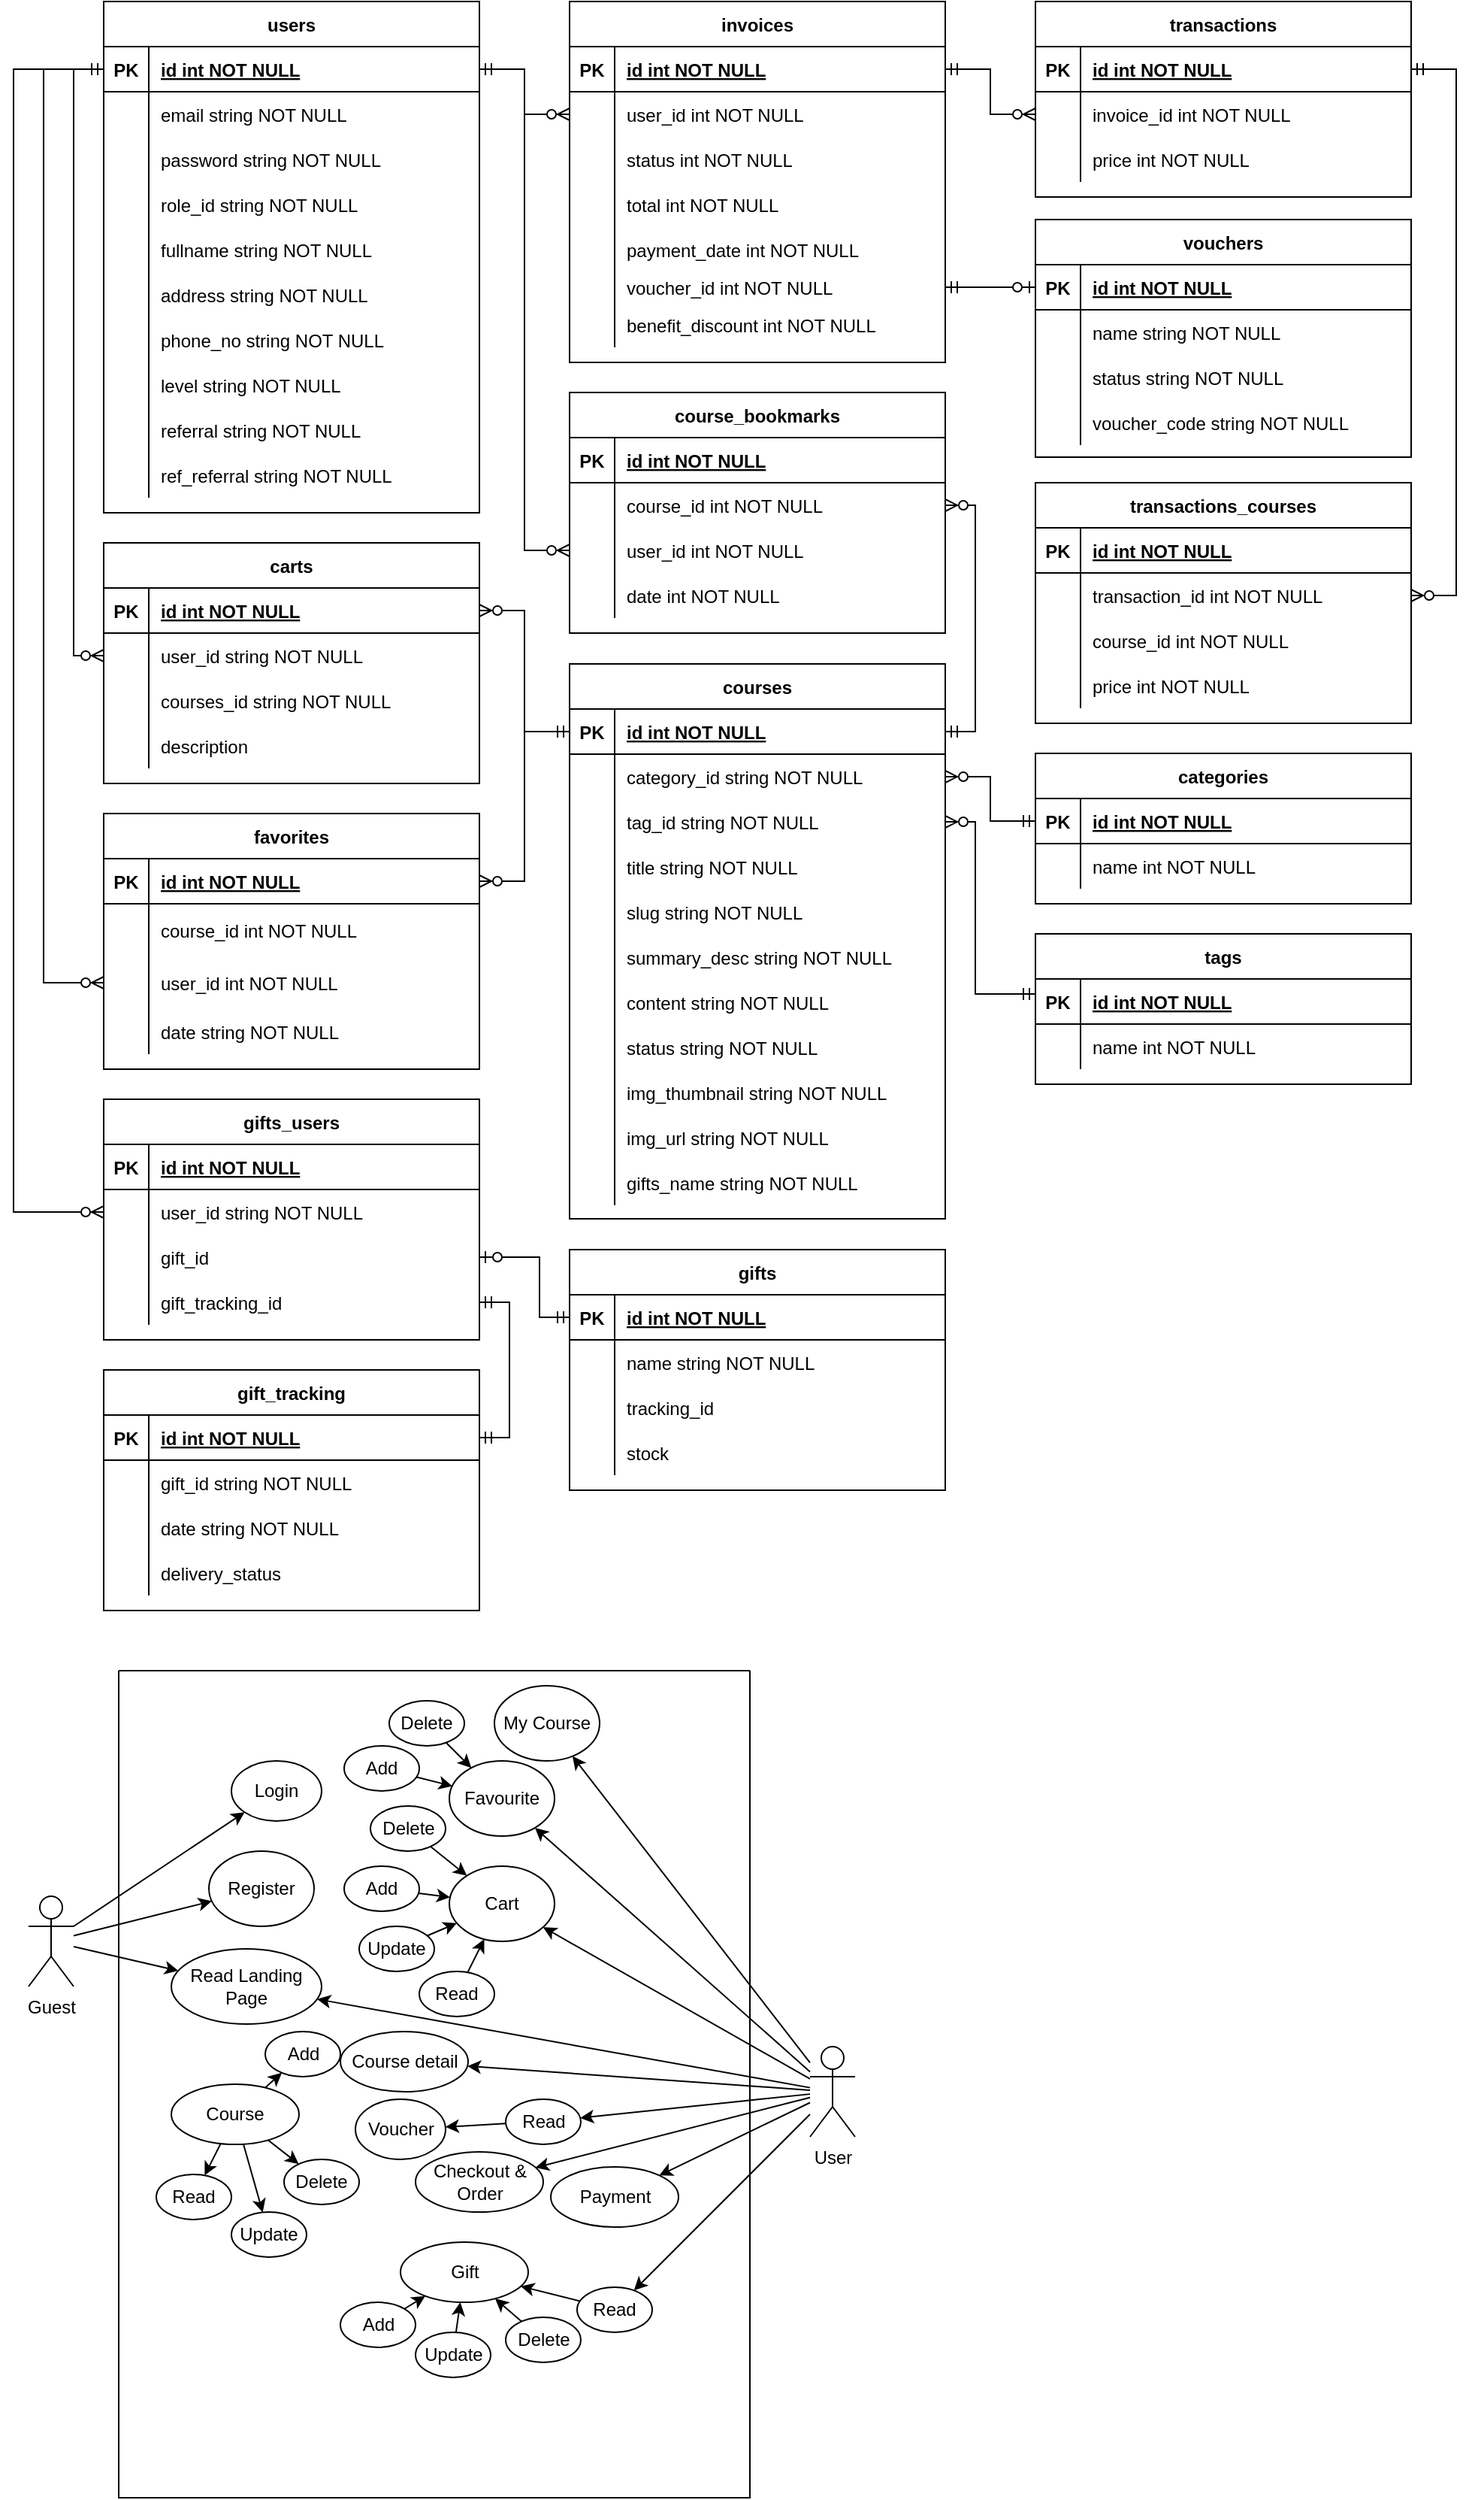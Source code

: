 <mxfile version="20.4.0" type="github">
  <diagram id="R2lEEEUBdFMjLlhIrx00" name="Page-1">
    <mxGraphModel dx="1449" dy="689" grid="1" gridSize="10" guides="1" tooltips="1" connect="1" arrows="1" fold="1" page="1" pageScale="1" pageWidth="850" pageHeight="1100" math="0" shadow="0" extFonts="Permanent Marker^https://fonts.googleapis.com/css?family=Permanent+Marker">
      <root>
        <mxCell id="0" />
        <mxCell id="1" parent="0" />
        <mxCell id="C-vyLk0tnHw3VtMMgP7b-23" value="users" style="shape=table;startSize=30;container=1;collapsible=1;childLayout=tableLayout;fixedRows=1;rowLines=0;fontStyle=1;align=center;resizeLast=1;" parent="1" vertex="1">
          <mxGeometry x="-180" y="70" width="250" height="340.0" as="geometry" />
        </mxCell>
        <mxCell id="C-vyLk0tnHw3VtMMgP7b-24" value="" style="shape=partialRectangle;collapsible=0;dropTarget=0;pointerEvents=0;fillColor=none;points=[[0,0.5],[1,0.5]];portConstraint=eastwest;top=0;left=0;right=0;bottom=1;" parent="C-vyLk0tnHw3VtMMgP7b-23" vertex="1">
          <mxGeometry y="30" width="250" height="30" as="geometry" />
        </mxCell>
        <mxCell id="C-vyLk0tnHw3VtMMgP7b-25" value="PK" style="shape=partialRectangle;overflow=hidden;connectable=0;fillColor=none;top=0;left=0;bottom=0;right=0;fontStyle=1;" parent="C-vyLk0tnHw3VtMMgP7b-24" vertex="1">
          <mxGeometry width="30" height="30" as="geometry">
            <mxRectangle width="30" height="30" as="alternateBounds" />
          </mxGeometry>
        </mxCell>
        <mxCell id="C-vyLk0tnHw3VtMMgP7b-26" value="id int NOT NULL " style="shape=partialRectangle;overflow=hidden;connectable=0;fillColor=none;top=0;left=0;bottom=0;right=0;align=left;spacingLeft=6;fontStyle=5;" parent="C-vyLk0tnHw3VtMMgP7b-24" vertex="1">
          <mxGeometry x="30" width="220" height="30" as="geometry">
            <mxRectangle width="220" height="30" as="alternateBounds" />
          </mxGeometry>
        </mxCell>
        <mxCell id="C-vyLk0tnHw3VtMMgP7b-27" value="" style="shape=partialRectangle;collapsible=0;dropTarget=0;pointerEvents=0;fillColor=none;points=[[0,0.5],[1,0.5]];portConstraint=eastwest;top=0;left=0;right=0;bottom=0;" parent="C-vyLk0tnHw3VtMMgP7b-23" vertex="1">
          <mxGeometry y="60" width="250" height="30" as="geometry" />
        </mxCell>
        <mxCell id="C-vyLk0tnHw3VtMMgP7b-28" value="" style="shape=partialRectangle;overflow=hidden;connectable=0;fillColor=none;top=0;left=0;bottom=0;right=0;" parent="C-vyLk0tnHw3VtMMgP7b-27" vertex="1">
          <mxGeometry width="30" height="30" as="geometry">
            <mxRectangle width="30" height="30" as="alternateBounds" />
          </mxGeometry>
        </mxCell>
        <mxCell id="C-vyLk0tnHw3VtMMgP7b-29" value="email string NOT NULL" style="shape=partialRectangle;overflow=hidden;connectable=0;fillColor=none;top=0;left=0;bottom=0;right=0;align=left;spacingLeft=6;" parent="C-vyLk0tnHw3VtMMgP7b-27" vertex="1">
          <mxGeometry x="30" width="220" height="30" as="geometry">
            <mxRectangle width="220" height="30" as="alternateBounds" />
          </mxGeometry>
        </mxCell>
        <mxCell id="VwRhGvgyy2N87LOp6z-a-1" value="" style="shape=partialRectangle;collapsible=0;dropTarget=0;pointerEvents=0;fillColor=none;points=[[0,0.5],[1,0.5]];portConstraint=eastwest;top=0;left=0;right=0;bottom=0;" parent="C-vyLk0tnHw3VtMMgP7b-23" vertex="1">
          <mxGeometry y="90" width="250" height="30" as="geometry" />
        </mxCell>
        <mxCell id="VwRhGvgyy2N87LOp6z-a-2" value="" style="shape=partialRectangle;overflow=hidden;connectable=0;fillColor=none;top=0;left=0;bottom=0;right=0;" parent="VwRhGvgyy2N87LOp6z-a-1" vertex="1">
          <mxGeometry width="30" height="30" as="geometry">
            <mxRectangle width="30" height="30" as="alternateBounds" />
          </mxGeometry>
        </mxCell>
        <mxCell id="VwRhGvgyy2N87LOp6z-a-3" value="password string NOT NULL" style="shape=partialRectangle;overflow=hidden;connectable=0;fillColor=none;top=0;left=0;bottom=0;right=0;align=left;spacingLeft=6;" parent="VwRhGvgyy2N87LOp6z-a-1" vertex="1">
          <mxGeometry x="30" width="220" height="30" as="geometry">
            <mxRectangle width="220" height="30" as="alternateBounds" />
          </mxGeometry>
        </mxCell>
        <mxCell id="VwRhGvgyy2N87LOp6z-a-4" value="" style="shape=partialRectangle;collapsible=0;dropTarget=0;pointerEvents=0;fillColor=none;points=[[0,0.5],[1,0.5]];portConstraint=eastwest;top=0;left=0;right=0;bottom=0;" parent="C-vyLk0tnHw3VtMMgP7b-23" vertex="1">
          <mxGeometry y="120" width="250" height="30" as="geometry" />
        </mxCell>
        <mxCell id="VwRhGvgyy2N87LOp6z-a-5" value="" style="shape=partialRectangle;overflow=hidden;connectable=0;fillColor=none;top=0;left=0;bottom=0;right=0;" parent="VwRhGvgyy2N87LOp6z-a-4" vertex="1">
          <mxGeometry width="30" height="30" as="geometry">
            <mxRectangle width="30" height="30" as="alternateBounds" />
          </mxGeometry>
        </mxCell>
        <mxCell id="VwRhGvgyy2N87LOp6z-a-6" value="role_id string NOT NULL" style="shape=partialRectangle;overflow=hidden;connectable=0;fillColor=none;top=0;left=0;bottom=0;right=0;align=left;spacingLeft=6;" parent="VwRhGvgyy2N87LOp6z-a-4" vertex="1">
          <mxGeometry x="30" width="220" height="30" as="geometry">
            <mxRectangle width="220" height="30" as="alternateBounds" />
          </mxGeometry>
        </mxCell>
        <mxCell id="Gv8fRj4_d_uhCVpqhOyS-1" value="" style="shape=partialRectangle;collapsible=0;dropTarget=0;pointerEvents=0;fillColor=none;points=[[0,0.5],[1,0.5]];portConstraint=eastwest;top=0;left=0;right=0;bottom=0;" parent="C-vyLk0tnHw3VtMMgP7b-23" vertex="1">
          <mxGeometry y="150" width="250" height="30" as="geometry" />
        </mxCell>
        <mxCell id="Gv8fRj4_d_uhCVpqhOyS-2" value="" style="shape=partialRectangle;overflow=hidden;connectable=0;fillColor=none;top=0;left=0;bottom=0;right=0;" parent="Gv8fRj4_d_uhCVpqhOyS-1" vertex="1">
          <mxGeometry width="30" height="30" as="geometry">
            <mxRectangle width="30" height="30" as="alternateBounds" />
          </mxGeometry>
        </mxCell>
        <mxCell id="Gv8fRj4_d_uhCVpqhOyS-3" value="fullname string NOT NULL" style="shape=partialRectangle;overflow=hidden;connectable=0;fillColor=none;top=0;left=0;bottom=0;right=0;align=left;spacingLeft=6;" parent="Gv8fRj4_d_uhCVpqhOyS-1" vertex="1">
          <mxGeometry x="30" width="220" height="30" as="geometry">
            <mxRectangle width="220" height="30" as="alternateBounds" />
          </mxGeometry>
        </mxCell>
        <mxCell id="Gv8fRj4_d_uhCVpqhOyS-4" value="" style="shape=partialRectangle;collapsible=0;dropTarget=0;pointerEvents=0;fillColor=none;points=[[0,0.5],[1,0.5]];portConstraint=eastwest;top=0;left=0;right=0;bottom=0;" parent="C-vyLk0tnHw3VtMMgP7b-23" vertex="1">
          <mxGeometry y="180" width="250" height="30" as="geometry" />
        </mxCell>
        <mxCell id="Gv8fRj4_d_uhCVpqhOyS-5" value="" style="shape=partialRectangle;overflow=hidden;connectable=0;fillColor=none;top=0;left=0;bottom=0;right=0;" parent="Gv8fRj4_d_uhCVpqhOyS-4" vertex="1">
          <mxGeometry width="30" height="30" as="geometry">
            <mxRectangle width="30" height="30" as="alternateBounds" />
          </mxGeometry>
        </mxCell>
        <mxCell id="Gv8fRj4_d_uhCVpqhOyS-6" value="address string NOT NULL" style="shape=partialRectangle;overflow=hidden;connectable=0;fillColor=none;top=0;left=0;bottom=0;right=0;align=left;spacingLeft=6;" parent="Gv8fRj4_d_uhCVpqhOyS-4" vertex="1">
          <mxGeometry x="30" width="220" height="30" as="geometry">
            <mxRectangle width="220" height="30" as="alternateBounds" />
          </mxGeometry>
        </mxCell>
        <mxCell id="Gv8fRj4_d_uhCVpqhOyS-7" value="" style="shape=partialRectangle;collapsible=0;dropTarget=0;pointerEvents=0;fillColor=none;points=[[0,0.5],[1,0.5]];portConstraint=eastwest;top=0;left=0;right=0;bottom=0;" parent="C-vyLk0tnHw3VtMMgP7b-23" vertex="1">
          <mxGeometry y="210" width="250" height="30" as="geometry" />
        </mxCell>
        <mxCell id="Gv8fRj4_d_uhCVpqhOyS-8" value="" style="shape=partialRectangle;overflow=hidden;connectable=0;fillColor=none;top=0;left=0;bottom=0;right=0;" parent="Gv8fRj4_d_uhCVpqhOyS-7" vertex="1">
          <mxGeometry width="30" height="30" as="geometry">
            <mxRectangle width="30" height="30" as="alternateBounds" />
          </mxGeometry>
        </mxCell>
        <mxCell id="Gv8fRj4_d_uhCVpqhOyS-9" value="phone_no string NOT NULL" style="shape=partialRectangle;overflow=hidden;connectable=0;fillColor=none;top=0;left=0;bottom=0;right=0;align=left;spacingLeft=6;" parent="Gv8fRj4_d_uhCVpqhOyS-7" vertex="1">
          <mxGeometry x="30" width="220" height="30" as="geometry">
            <mxRectangle width="220" height="30" as="alternateBounds" />
          </mxGeometry>
        </mxCell>
        <mxCell id="Gv8fRj4_d_uhCVpqhOyS-10" value="" style="shape=partialRectangle;collapsible=0;dropTarget=0;pointerEvents=0;fillColor=none;points=[[0,0.5],[1,0.5]];portConstraint=eastwest;top=0;left=0;right=0;bottom=0;" parent="C-vyLk0tnHw3VtMMgP7b-23" vertex="1">
          <mxGeometry y="240" width="250" height="30" as="geometry" />
        </mxCell>
        <mxCell id="Gv8fRj4_d_uhCVpqhOyS-11" value="" style="shape=partialRectangle;overflow=hidden;connectable=0;fillColor=none;top=0;left=0;bottom=0;right=0;" parent="Gv8fRj4_d_uhCVpqhOyS-10" vertex="1">
          <mxGeometry width="30" height="30" as="geometry">
            <mxRectangle width="30" height="30" as="alternateBounds" />
          </mxGeometry>
        </mxCell>
        <mxCell id="Gv8fRj4_d_uhCVpqhOyS-12" value="level string NOT NULL" style="shape=partialRectangle;overflow=hidden;connectable=0;fillColor=none;top=0;left=0;bottom=0;right=0;align=left;spacingLeft=6;" parent="Gv8fRj4_d_uhCVpqhOyS-10" vertex="1">
          <mxGeometry x="30" width="220" height="30" as="geometry">
            <mxRectangle width="220" height="30" as="alternateBounds" />
          </mxGeometry>
        </mxCell>
        <mxCell id="Gv8fRj4_d_uhCVpqhOyS-13" value="" style="shape=partialRectangle;collapsible=0;dropTarget=0;pointerEvents=0;fillColor=none;points=[[0,0.5],[1,0.5]];portConstraint=eastwest;top=0;left=0;right=0;bottom=0;" parent="C-vyLk0tnHw3VtMMgP7b-23" vertex="1">
          <mxGeometry y="270" width="250" height="30" as="geometry" />
        </mxCell>
        <mxCell id="Gv8fRj4_d_uhCVpqhOyS-14" value="" style="shape=partialRectangle;overflow=hidden;connectable=0;fillColor=none;top=0;left=0;bottom=0;right=0;" parent="Gv8fRj4_d_uhCVpqhOyS-13" vertex="1">
          <mxGeometry width="30" height="30" as="geometry">
            <mxRectangle width="30" height="30" as="alternateBounds" />
          </mxGeometry>
        </mxCell>
        <mxCell id="Gv8fRj4_d_uhCVpqhOyS-15" value="referral string NOT NULL" style="shape=partialRectangle;overflow=hidden;connectable=0;fillColor=none;top=0;left=0;bottom=0;right=0;align=left;spacingLeft=6;" parent="Gv8fRj4_d_uhCVpqhOyS-13" vertex="1">
          <mxGeometry x="30" width="220" height="30" as="geometry">
            <mxRectangle width="220" height="30" as="alternateBounds" />
          </mxGeometry>
        </mxCell>
        <mxCell id="xxz0sU0E4NPgmf-TShmJ-1" value="" style="shape=partialRectangle;collapsible=0;dropTarget=0;pointerEvents=0;fillColor=none;points=[[0,0.5],[1,0.5]];portConstraint=eastwest;top=0;left=0;right=0;bottom=0;" parent="C-vyLk0tnHw3VtMMgP7b-23" vertex="1">
          <mxGeometry y="300" width="250" height="30" as="geometry" />
        </mxCell>
        <mxCell id="xxz0sU0E4NPgmf-TShmJ-2" value="" style="shape=partialRectangle;overflow=hidden;connectable=0;fillColor=none;top=0;left=0;bottom=0;right=0;" parent="xxz0sU0E4NPgmf-TShmJ-1" vertex="1">
          <mxGeometry width="30" height="30" as="geometry">
            <mxRectangle width="30" height="30" as="alternateBounds" />
          </mxGeometry>
        </mxCell>
        <mxCell id="xxz0sU0E4NPgmf-TShmJ-3" value="ref_referral string NOT NULL" style="shape=partialRectangle;overflow=hidden;connectable=0;fillColor=none;top=0;left=0;bottom=0;right=0;align=left;spacingLeft=6;" parent="xxz0sU0E4NPgmf-TShmJ-1" vertex="1">
          <mxGeometry x="30" width="220" height="30" as="geometry">
            <mxRectangle width="220" height="30" as="alternateBounds" />
          </mxGeometry>
        </mxCell>
        <mxCell id="xxz0sU0E4NPgmf-TShmJ-35" value="favorites" style="shape=table;startSize=30;container=1;collapsible=1;childLayout=tableLayout;fixedRows=1;rowLines=0;fontStyle=1;align=center;resizeLast=1;" parent="1" vertex="1">
          <mxGeometry x="-180" y="610" width="250" height="170" as="geometry" />
        </mxCell>
        <mxCell id="xxz0sU0E4NPgmf-TShmJ-36" value="" style="shape=partialRectangle;collapsible=0;dropTarget=0;pointerEvents=0;fillColor=none;points=[[0,0.5],[1,0.5]];portConstraint=eastwest;top=0;left=0;right=0;bottom=1;" parent="xxz0sU0E4NPgmf-TShmJ-35" vertex="1">
          <mxGeometry y="30" width="250" height="30" as="geometry" />
        </mxCell>
        <mxCell id="xxz0sU0E4NPgmf-TShmJ-37" value="PK" style="shape=partialRectangle;overflow=hidden;connectable=0;fillColor=none;top=0;left=0;bottom=0;right=0;fontStyle=1;" parent="xxz0sU0E4NPgmf-TShmJ-36" vertex="1">
          <mxGeometry width="30" height="30" as="geometry">
            <mxRectangle width="30" height="30" as="alternateBounds" />
          </mxGeometry>
        </mxCell>
        <mxCell id="xxz0sU0E4NPgmf-TShmJ-38" value="id int NOT NULL " style="shape=partialRectangle;overflow=hidden;connectable=0;fillColor=none;top=0;left=0;bottom=0;right=0;align=left;spacingLeft=6;fontStyle=5;" parent="xxz0sU0E4NPgmf-TShmJ-36" vertex="1">
          <mxGeometry x="30" width="220" height="30" as="geometry">
            <mxRectangle width="220" height="30" as="alternateBounds" />
          </mxGeometry>
        </mxCell>
        <mxCell id="xxz0sU0E4NPgmf-TShmJ-39" value="" style="shape=partialRectangle;collapsible=0;dropTarget=0;pointerEvents=0;fillColor=none;points=[[0,0.5],[1,0.5]];portConstraint=eastwest;top=0;left=0;right=0;bottom=0;" parent="xxz0sU0E4NPgmf-TShmJ-35" vertex="1">
          <mxGeometry y="60" width="250" height="35" as="geometry" />
        </mxCell>
        <mxCell id="xxz0sU0E4NPgmf-TShmJ-40" value="" style="shape=partialRectangle;overflow=hidden;connectable=0;fillColor=none;top=0;left=0;bottom=0;right=0;" parent="xxz0sU0E4NPgmf-TShmJ-39" vertex="1">
          <mxGeometry width="30" height="35" as="geometry">
            <mxRectangle width="30" height="35" as="alternateBounds" />
          </mxGeometry>
        </mxCell>
        <mxCell id="xxz0sU0E4NPgmf-TShmJ-41" value="course_id int NOT NULL" style="shape=partialRectangle;overflow=hidden;connectable=0;fillColor=none;top=0;left=0;bottom=0;right=0;align=left;spacingLeft=6;" parent="xxz0sU0E4NPgmf-TShmJ-39" vertex="1">
          <mxGeometry x="30" width="220" height="35" as="geometry">
            <mxRectangle width="220" height="35" as="alternateBounds" />
          </mxGeometry>
        </mxCell>
        <mxCell id="xxz0sU0E4NPgmf-TShmJ-205" value="" style="shape=partialRectangle;collapsible=0;dropTarget=0;pointerEvents=0;fillColor=none;points=[[0,0.5],[1,0.5]];portConstraint=eastwest;top=0;left=0;right=0;bottom=0;" parent="xxz0sU0E4NPgmf-TShmJ-35" vertex="1">
          <mxGeometry y="95" width="250" height="35" as="geometry" />
        </mxCell>
        <mxCell id="xxz0sU0E4NPgmf-TShmJ-206" value="" style="shape=partialRectangle;overflow=hidden;connectable=0;fillColor=none;top=0;left=0;bottom=0;right=0;" parent="xxz0sU0E4NPgmf-TShmJ-205" vertex="1">
          <mxGeometry width="30" height="35" as="geometry">
            <mxRectangle width="30" height="35" as="alternateBounds" />
          </mxGeometry>
        </mxCell>
        <mxCell id="xxz0sU0E4NPgmf-TShmJ-207" value="user_id int NOT NULL" style="shape=partialRectangle;overflow=hidden;connectable=0;fillColor=none;top=0;left=0;bottom=0;right=0;align=left;spacingLeft=6;" parent="xxz0sU0E4NPgmf-TShmJ-205" vertex="1">
          <mxGeometry x="30" width="220" height="35" as="geometry">
            <mxRectangle width="220" height="35" as="alternateBounds" />
          </mxGeometry>
        </mxCell>
        <mxCell id="xxz0sU0E4NPgmf-TShmJ-49" value="" style="shape=partialRectangle;collapsible=0;dropTarget=0;pointerEvents=0;fillColor=none;points=[[0,0.5],[1,0.5]];portConstraint=eastwest;top=0;left=0;right=0;bottom=0;" parent="xxz0sU0E4NPgmf-TShmJ-35" vertex="1">
          <mxGeometry y="130" width="250" height="30" as="geometry" />
        </mxCell>
        <mxCell id="xxz0sU0E4NPgmf-TShmJ-50" value="" style="shape=partialRectangle;overflow=hidden;connectable=0;fillColor=none;top=0;left=0;bottom=0;right=0;" parent="xxz0sU0E4NPgmf-TShmJ-49" vertex="1">
          <mxGeometry width="30" height="30" as="geometry">
            <mxRectangle width="30" height="30" as="alternateBounds" />
          </mxGeometry>
        </mxCell>
        <mxCell id="xxz0sU0E4NPgmf-TShmJ-51" value="date string NOT NULL" style="shape=partialRectangle;overflow=hidden;connectable=0;fillColor=none;top=0;left=0;bottom=0;right=0;align=left;spacingLeft=6;" parent="xxz0sU0E4NPgmf-TShmJ-49" vertex="1">
          <mxGeometry x="30" width="220" height="30" as="geometry">
            <mxRectangle width="220" height="30" as="alternateBounds" />
          </mxGeometry>
        </mxCell>
        <mxCell id="xxz0sU0E4NPgmf-TShmJ-52" value="courses" style="shape=table;startSize=30;container=1;collapsible=1;childLayout=tableLayout;fixedRows=1;rowLines=0;fontStyle=1;align=center;resizeLast=1;" parent="1" vertex="1">
          <mxGeometry x="130" y="510.5" width="250" height="369.0" as="geometry" />
        </mxCell>
        <mxCell id="xxz0sU0E4NPgmf-TShmJ-53" value="" style="shape=partialRectangle;collapsible=0;dropTarget=0;pointerEvents=0;fillColor=none;points=[[0,0.5],[1,0.5]];portConstraint=eastwest;top=0;left=0;right=0;bottom=1;" parent="xxz0sU0E4NPgmf-TShmJ-52" vertex="1">
          <mxGeometry y="30" width="250" height="30" as="geometry" />
        </mxCell>
        <mxCell id="xxz0sU0E4NPgmf-TShmJ-54" value="PK" style="shape=partialRectangle;overflow=hidden;connectable=0;fillColor=none;top=0;left=0;bottom=0;right=0;fontStyle=1;" parent="xxz0sU0E4NPgmf-TShmJ-53" vertex="1">
          <mxGeometry width="30" height="30" as="geometry">
            <mxRectangle width="30" height="30" as="alternateBounds" />
          </mxGeometry>
        </mxCell>
        <mxCell id="xxz0sU0E4NPgmf-TShmJ-55" value="id int NOT NULL " style="shape=partialRectangle;overflow=hidden;connectable=0;fillColor=none;top=0;left=0;bottom=0;right=0;align=left;spacingLeft=6;fontStyle=5;" parent="xxz0sU0E4NPgmf-TShmJ-53" vertex="1">
          <mxGeometry x="30" width="220" height="30" as="geometry">
            <mxRectangle width="220" height="30" as="alternateBounds" />
          </mxGeometry>
        </mxCell>
        <mxCell id="xxz0sU0E4NPgmf-TShmJ-56" value="" style="shape=partialRectangle;collapsible=0;dropTarget=0;pointerEvents=0;fillColor=none;points=[[0,0.5],[1,0.5]];portConstraint=eastwest;top=0;left=0;right=0;bottom=0;" parent="xxz0sU0E4NPgmf-TShmJ-52" vertex="1">
          <mxGeometry y="60" width="250" height="30" as="geometry" />
        </mxCell>
        <mxCell id="xxz0sU0E4NPgmf-TShmJ-57" value="" style="shape=partialRectangle;overflow=hidden;connectable=0;fillColor=none;top=0;left=0;bottom=0;right=0;" parent="xxz0sU0E4NPgmf-TShmJ-56" vertex="1">
          <mxGeometry width="30" height="30" as="geometry">
            <mxRectangle width="30" height="30" as="alternateBounds" />
          </mxGeometry>
        </mxCell>
        <mxCell id="xxz0sU0E4NPgmf-TShmJ-58" value="category_id string NOT NULL" style="shape=partialRectangle;overflow=hidden;connectable=0;fillColor=none;top=0;left=0;bottom=0;right=0;align=left;spacingLeft=6;" parent="xxz0sU0E4NPgmf-TShmJ-56" vertex="1">
          <mxGeometry x="30" width="220" height="30" as="geometry">
            <mxRectangle width="220" height="30" as="alternateBounds" />
          </mxGeometry>
        </mxCell>
        <mxCell id="xxz0sU0E4NPgmf-TShmJ-59" value="" style="shape=partialRectangle;collapsible=0;dropTarget=0;pointerEvents=0;fillColor=none;points=[[0,0.5],[1,0.5]];portConstraint=eastwest;top=0;left=0;right=0;bottom=0;" parent="xxz0sU0E4NPgmf-TShmJ-52" vertex="1">
          <mxGeometry y="90" width="250" height="30" as="geometry" />
        </mxCell>
        <mxCell id="xxz0sU0E4NPgmf-TShmJ-60" value="" style="shape=partialRectangle;overflow=hidden;connectable=0;fillColor=none;top=0;left=0;bottom=0;right=0;" parent="xxz0sU0E4NPgmf-TShmJ-59" vertex="1">
          <mxGeometry width="30" height="30" as="geometry">
            <mxRectangle width="30" height="30" as="alternateBounds" />
          </mxGeometry>
        </mxCell>
        <mxCell id="xxz0sU0E4NPgmf-TShmJ-61" value="tag_id string NOT NULL" style="shape=partialRectangle;overflow=hidden;connectable=0;fillColor=none;top=0;left=0;bottom=0;right=0;align=left;spacingLeft=6;" parent="xxz0sU0E4NPgmf-TShmJ-59" vertex="1">
          <mxGeometry x="30" width="220" height="30" as="geometry">
            <mxRectangle width="220" height="30" as="alternateBounds" />
          </mxGeometry>
        </mxCell>
        <mxCell id="xxz0sU0E4NPgmf-TShmJ-62" value="" style="shape=partialRectangle;collapsible=0;dropTarget=0;pointerEvents=0;fillColor=none;points=[[0,0.5],[1,0.5]];portConstraint=eastwest;top=0;left=0;right=0;bottom=0;" parent="xxz0sU0E4NPgmf-TShmJ-52" vertex="1">
          <mxGeometry y="120" width="250" height="30" as="geometry" />
        </mxCell>
        <mxCell id="xxz0sU0E4NPgmf-TShmJ-63" value="" style="shape=partialRectangle;overflow=hidden;connectable=0;fillColor=none;top=0;left=0;bottom=0;right=0;" parent="xxz0sU0E4NPgmf-TShmJ-62" vertex="1">
          <mxGeometry width="30" height="30" as="geometry">
            <mxRectangle width="30" height="30" as="alternateBounds" />
          </mxGeometry>
        </mxCell>
        <mxCell id="xxz0sU0E4NPgmf-TShmJ-64" value="title string NOT NULL" style="shape=partialRectangle;overflow=hidden;connectable=0;fillColor=none;top=0;left=0;bottom=0;right=0;align=left;spacingLeft=6;" parent="xxz0sU0E4NPgmf-TShmJ-62" vertex="1">
          <mxGeometry x="30" width="220" height="30" as="geometry">
            <mxRectangle width="220" height="30" as="alternateBounds" />
          </mxGeometry>
        </mxCell>
        <mxCell id="xxz0sU0E4NPgmf-TShmJ-65" value="" style="shape=partialRectangle;collapsible=0;dropTarget=0;pointerEvents=0;fillColor=none;points=[[0,0.5],[1,0.5]];portConstraint=eastwest;top=0;left=0;right=0;bottom=0;" parent="xxz0sU0E4NPgmf-TShmJ-52" vertex="1">
          <mxGeometry y="150" width="250" height="30" as="geometry" />
        </mxCell>
        <mxCell id="xxz0sU0E4NPgmf-TShmJ-66" value="" style="shape=partialRectangle;overflow=hidden;connectable=0;fillColor=none;top=0;left=0;bottom=0;right=0;" parent="xxz0sU0E4NPgmf-TShmJ-65" vertex="1">
          <mxGeometry width="30" height="30" as="geometry">
            <mxRectangle width="30" height="30" as="alternateBounds" />
          </mxGeometry>
        </mxCell>
        <mxCell id="xxz0sU0E4NPgmf-TShmJ-67" value="slug string NOT NULL" style="shape=partialRectangle;overflow=hidden;connectable=0;fillColor=none;top=0;left=0;bottom=0;right=0;align=left;spacingLeft=6;" parent="xxz0sU0E4NPgmf-TShmJ-65" vertex="1">
          <mxGeometry x="30" width="220" height="30" as="geometry">
            <mxRectangle width="220" height="30" as="alternateBounds" />
          </mxGeometry>
        </mxCell>
        <mxCell id="xxz0sU0E4NPgmf-TShmJ-68" value="" style="shape=partialRectangle;collapsible=0;dropTarget=0;pointerEvents=0;fillColor=none;points=[[0,0.5],[1,0.5]];portConstraint=eastwest;top=0;left=0;right=0;bottom=0;" parent="xxz0sU0E4NPgmf-TShmJ-52" vertex="1">
          <mxGeometry y="180" width="250" height="30" as="geometry" />
        </mxCell>
        <mxCell id="xxz0sU0E4NPgmf-TShmJ-69" value="" style="shape=partialRectangle;overflow=hidden;connectable=0;fillColor=none;top=0;left=0;bottom=0;right=0;" parent="xxz0sU0E4NPgmf-TShmJ-68" vertex="1">
          <mxGeometry width="30" height="30" as="geometry">
            <mxRectangle width="30" height="30" as="alternateBounds" />
          </mxGeometry>
        </mxCell>
        <mxCell id="xxz0sU0E4NPgmf-TShmJ-70" value="summary_desc string NOT NULL" style="shape=partialRectangle;overflow=hidden;connectable=0;fillColor=none;top=0;left=0;bottom=0;right=0;align=left;spacingLeft=6;" parent="xxz0sU0E4NPgmf-TShmJ-68" vertex="1">
          <mxGeometry x="30" width="220" height="30" as="geometry">
            <mxRectangle width="220" height="30" as="alternateBounds" />
          </mxGeometry>
        </mxCell>
        <mxCell id="xxz0sU0E4NPgmf-TShmJ-71" value="" style="shape=partialRectangle;collapsible=0;dropTarget=0;pointerEvents=0;fillColor=none;points=[[0,0.5],[1,0.5]];portConstraint=eastwest;top=0;left=0;right=0;bottom=0;" parent="xxz0sU0E4NPgmf-TShmJ-52" vertex="1">
          <mxGeometry y="210" width="250" height="30" as="geometry" />
        </mxCell>
        <mxCell id="xxz0sU0E4NPgmf-TShmJ-72" value="" style="shape=partialRectangle;overflow=hidden;connectable=0;fillColor=none;top=0;left=0;bottom=0;right=0;" parent="xxz0sU0E4NPgmf-TShmJ-71" vertex="1">
          <mxGeometry width="30" height="30" as="geometry">
            <mxRectangle width="30" height="30" as="alternateBounds" />
          </mxGeometry>
        </mxCell>
        <mxCell id="xxz0sU0E4NPgmf-TShmJ-73" value="content string NOT NULL" style="shape=partialRectangle;overflow=hidden;connectable=0;fillColor=none;top=0;left=0;bottom=0;right=0;align=left;spacingLeft=6;" parent="xxz0sU0E4NPgmf-TShmJ-71" vertex="1">
          <mxGeometry x="30" width="220" height="30" as="geometry">
            <mxRectangle width="220" height="30" as="alternateBounds" />
          </mxGeometry>
        </mxCell>
        <mxCell id="xxz0sU0E4NPgmf-TShmJ-74" value="" style="shape=partialRectangle;collapsible=0;dropTarget=0;pointerEvents=0;fillColor=none;points=[[0,0.5],[1,0.5]];portConstraint=eastwest;top=0;left=0;right=0;bottom=0;" parent="xxz0sU0E4NPgmf-TShmJ-52" vertex="1">
          <mxGeometry y="240" width="250" height="30" as="geometry" />
        </mxCell>
        <mxCell id="xxz0sU0E4NPgmf-TShmJ-75" value="" style="shape=partialRectangle;overflow=hidden;connectable=0;fillColor=none;top=0;left=0;bottom=0;right=0;" parent="xxz0sU0E4NPgmf-TShmJ-74" vertex="1">
          <mxGeometry width="30" height="30" as="geometry">
            <mxRectangle width="30" height="30" as="alternateBounds" />
          </mxGeometry>
        </mxCell>
        <mxCell id="xxz0sU0E4NPgmf-TShmJ-76" value="status string NOT NULL" style="shape=partialRectangle;overflow=hidden;connectable=0;fillColor=none;top=0;left=0;bottom=0;right=0;align=left;spacingLeft=6;" parent="xxz0sU0E4NPgmf-TShmJ-74" vertex="1">
          <mxGeometry x="30" width="220" height="30" as="geometry">
            <mxRectangle width="220" height="30" as="alternateBounds" />
          </mxGeometry>
        </mxCell>
        <mxCell id="xxz0sU0E4NPgmf-TShmJ-77" value="" style="shape=partialRectangle;collapsible=0;dropTarget=0;pointerEvents=0;fillColor=none;points=[[0,0.5],[1,0.5]];portConstraint=eastwest;top=0;left=0;right=0;bottom=0;" parent="xxz0sU0E4NPgmf-TShmJ-52" vertex="1">
          <mxGeometry y="270" width="250" height="30" as="geometry" />
        </mxCell>
        <mxCell id="xxz0sU0E4NPgmf-TShmJ-78" value="" style="shape=partialRectangle;overflow=hidden;connectable=0;fillColor=none;top=0;left=0;bottom=0;right=0;" parent="xxz0sU0E4NPgmf-TShmJ-77" vertex="1">
          <mxGeometry width="30" height="30" as="geometry">
            <mxRectangle width="30" height="30" as="alternateBounds" />
          </mxGeometry>
        </mxCell>
        <mxCell id="xxz0sU0E4NPgmf-TShmJ-79" value="img_thumbnail string NOT NULL" style="shape=partialRectangle;overflow=hidden;connectable=0;fillColor=none;top=0;left=0;bottom=0;right=0;align=left;spacingLeft=6;" parent="xxz0sU0E4NPgmf-TShmJ-77" vertex="1">
          <mxGeometry x="30" width="220" height="30" as="geometry">
            <mxRectangle width="220" height="30" as="alternateBounds" />
          </mxGeometry>
        </mxCell>
        <mxCell id="xxz0sU0E4NPgmf-TShmJ-80" value="" style="shape=partialRectangle;collapsible=0;dropTarget=0;pointerEvents=0;fillColor=none;points=[[0,0.5],[1,0.5]];portConstraint=eastwest;top=0;left=0;right=0;bottom=0;" parent="xxz0sU0E4NPgmf-TShmJ-52" vertex="1">
          <mxGeometry y="300" width="250" height="30" as="geometry" />
        </mxCell>
        <mxCell id="xxz0sU0E4NPgmf-TShmJ-81" value="" style="shape=partialRectangle;overflow=hidden;connectable=0;fillColor=none;top=0;left=0;bottom=0;right=0;" parent="xxz0sU0E4NPgmf-TShmJ-80" vertex="1">
          <mxGeometry width="30" height="30" as="geometry">
            <mxRectangle width="30" height="30" as="alternateBounds" />
          </mxGeometry>
        </mxCell>
        <mxCell id="xxz0sU0E4NPgmf-TShmJ-82" value="img_url string NOT NULL" style="shape=partialRectangle;overflow=hidden;connectable=0;fillColor=none;top=0;left=0;bottom=0;right=0;align=left;spacingLeft=6;" parent="xxz0sU0E4NPgmf-TShmJ-80" vertex="1">
          <mxGeometry x="30" width="220" height="30" as="geometry">
            <mxRectangle width="220" height="30" as="alternateBounds" />
          </mxGeometry>
        </mxCell>
        <mxCell id="xxz0sU0E4NPgmf-TShmJ-153" value="" style="shape=partialRectangle;collapsible=0;dropTarget=0;pointerEvents=0;fillColor=none;points=[[0,0.5],[1,0.5]];portConstraint=eastwest;top=0;left=0;right=0;bottom=0;" parent="xxz0sU0E4NPgmf-TShmJ-52" vertex="1">
          <mxGeometry y="330" width="250" height="30" as="geometry" />
        </mxCell>
        <mxCell id="xxz0sU0E4NPgmf-TShmJ-154" value="" style="shape=partialRectangle;overflow=hidden;connectable=0;fillColor=none;top=0;left=0;bottom=0;right=0;" parent="xxz0sU0E4NPgmf-TShmJ-153" vertex="1">
          <mxGeometry width="30" height="30" as="geometry">
            <mxRectangle width="30" height="30" as="alternateBounds" />
          </mxGeometry>
        </mxCell>
        <mxCell id="xxz0sU0E4NPgmf-TShmJ-155" value="gifts_name string NOT NULL" style="shape=partialRectangle;overflow=hidden;connectable=0;fillColor=none;top=0;left=0;bottom=0;right=0;align=left;spacingLeft=6;" parent="xxz0sU0E4NPgmf-TShmJ-153" vertex="1">
          <mxGeometry x="30" width="220" height="30" as="geometry">
            <mxRectangle width="220" height="30" as="alternateBounds" />
          </mxGeometry>
        </mxCell>
        <mxCell id="xxz0sU0E4NPgmf-TShmJ-83" value="tags" style="shape=table;startSize=30;container=1;collapsible=1;childLayout=tableLayout;fixedRows=1;rowLines=0;fontStyle=1;align=center;resizeLast=1;" parent="1" vertex="1">
          <mxGeometry x="440" y="690" width="250" height="100" as="geometry" />
        </mxCell>
        <mxCell id="xxz0sU0E4NPgmf-TShmJ-84" value="" style="shape=partialRectangle;collapsible=0;dropTarget=0;pointerEvents=0;fillColor=none;points=[[0,0.5],[1,0.5]];portConstraint=eastwest;top=0;left=0;right=0;bottom=1;" parent="xxz0sU0E4NPgmf-TShmJ-83" vertex="1">
          <mxGeometry y="30" width="250" height="30" as="geometry" />
        </mxCell>
        <mxCell id="xxz0sU0E4NPgmf-TShmJ-85" value="PK" style="shape=partialRectangle;overflow=hidden;connectable=0;fillColor=none;top=0;left=0;bottom=0;right=0;fontStyle=1;" parent="xxz0sU0E4NPgmf-TShmJ-84" vertex="1">
          <mxGeometry width="30" height="30" as="geometry">
            <mxRectangle width="30" height="30" as="alternateBounds" />
          </mxGeometry>
        </mxCell>
        <mxCell id="xxz0sU0E4NPgmf-TShmJ-86" value="id int NOT NULL " style="shape=partialRectangle;overflow=hidden;connectable=0;fillColor=none;top=0;left=0;bottom=0;right=0;align=left;spacingLeft=6;fontStyle=5;" parent="xxz0sU0E4NPgmf-TShmJ-84" vertex="1">
          <mxGeometry x="30" width="220" height="30" as="geometry">
            <mxRectangle width="220" height="30" as="alternateBounds" />
          </mxGeometry>
        </mxCell>
        <mxCell id="xxz0sU0E4NPgmf-TShmJ-87" value="" style="shape=partialRectangle;collapsible=0;dropTarget=0;pointerEvents=0;fillColor=none;points=[[0,0.5],[1,0.5]];portConstraint=eastwest;top=0;left=0;right=0;bottom=0;" parent="xxz0sU0E4NPgmf-TShmJ-83" vertex="1">
          <mxGeometry y="60" width="250" height="30" as="geometry" />
        </mxCell>
        <mxCell id="xxz0sU0E4NPgmf-TShmJ-88" value="" style="shape=partialRectangle;overflow=hidden;connectable=0;fillColor=none;top=0;left=0;bottom=0;right=0;" parent="xxz0sU0E4NPgmf-TShmJ-87" vertex="1">
          <mxGeometry width="30" height="30" as="geometry">
            <mxRectangle width="30" height="30" as="alternateBounds" />
          </mxGeometry>
        </mxCell>
        <mxCell id="xxz0sU0E4NPgmf-TShmJ-89" value="name int NOT NULL" style="shape=partialRectangle;overflow=hidden;connectable=0;fillColor=none;top=0;left=0;bottom=0;right=0;align=left;spacingLeft=6;" parent="xxz0sU0E4NPgmf-TShmJ-87" vertex="1">
          <mxGeometry x="30" width="220" height="30" as="geometry">
            <mxRectangle width="220" height="30" as="alternateBounds" />
          </mxGeometry>
        </mxCell>
        <mxCell id="xxz0sU0E4NPgmf-TShmJ-93" value="categories" style="shape=table;startSize=30;container=1;collapsible=1;childLayout=tableLayout;fixedRows=1;rowLines=0;fontStyle=1;align=center;resizeLast=1;" parent="1" vertex="1">
          <mxGeometry x="440" y="570" width="250" height="100" as="geometry" />
        </mxCell>
        <mxCell id="xxz0sU0E4NPgmf-TShmJ-94" value="" style="shape=partialRectangle;collapsible=0;dropTarget=0;pointerEvents=0;fillColor=none;points=[[0,0.5],[1,0.5]];portConstraint=eastwest;top=0;left=0;right=0;bottom=1;" parent="xxz0sU0E4NPgmf-TShmJ-93" vertex="1">
          <mxGeometry y="30" width="250" height="30" as="geometry" />
        </mxCell>
        <mxCell id="xxz0sU0E4NPgmf-TShmJ-95" value="PK" style="shape=partialRectangle;overflow=hidden;connectable=0;fillColor=none;top=0;left=0;bottom=0;right=0;fontStyle=1;" parent="xxz0sU0E4NPgmf-TShmJ-94" vertex="1">
          <mxGeometry width="30" height="30" as="geometry">
            <mxRectangle width="30" height="30" as="alternateBounds" />
          </mxGeometry>
        </mxCell>
        <mxCell id="xxz0sU0E4NPgmf-TShmJ-96" value="id int NOT NULL " style="shape=partialRectangle;overflow=hidden;connectable=0;fillColor=none;top=0;left=0;bottom=0;right=0;align=left;spacingLeft=6;fontStyle=5;" parent="xxz0sU0E4NPgmf-TShmJ-94" vertex="1">
          <mxGeometry x="30" width="220" height="30" as="geometry">
            <mxRectangle width="220" height="30" as="alternateBounds" />
          </mxGeometry>
        </mxCell>
        <mxCell id="xxz0sU0E4NPgmf-TShmJ-97" value="" style="shape=partialRectangle;collapsible=0;dropTarget=0;pointerEvents=0;fillColor=none;points=[[0,0.5],[1,0.5]];portConstraint=eastwest;top=0;left=0;right=0;bottom=0;" parent="xxz0sU0E4NPgmf-TShmJ-93" vertex="1">
          <mxGeometry y="60" width="250" height="30" as="geometry" />
        </mxCell>
        <mxCell id="xxz0sU0E4NPgmf-TShmJ-98" value="" style="shape=partialRectangle;overflow=hidden;connectable=0;fillColor=none;top=0;left=0;bottom=0;right=0;" parent="xxz0sU0E4NPgmf-TShmJ-97" vertex="1">
          <mxGeometry width="30" height="30" as="geometry">
            <mxRectangle width="30" height="30" as="alternateBounds" />
          </mxGeometry>
        </mxCell>
        <mxCell id="xxz0sU0E4NPgmf-TShmJ-99" value="name int NOT NULL" style="shape=partialRectangle;overflow=hidden;connectable=0;fillColor=none;top=0;left=0;bottom=0;right=0;align=left;spacingLeft=6;" parent="xxz0sU0E4NPgmf-TShmJ-97" vertex="1">
          <mxGeometry x="30" width="220" height="30" as="geometry">
            <mxRectangle width="220" height="30" as="alternateBounds" />
          </mxGeometry>
        </mxCell>
        <mxCell id="xxz0sU0E4NPgmf-TShmJ-100" value="invoices" style="shape=table;startSize=30;container=1;collapsible=1;childLayout=tableLayout;fixedRows=1;rowLines=0;fontStyle=1;align=center;resizeLast=1;" parent="1" vertex="1">
          <mxGeometry x="130" y="70" width="250" height="240" as="geometry" />
        </mxCell>
        <mxCell id="xxz0sU0E4NPgmf-TShmJ-101" value="" style="shape=partialRectangle;collapsible=0;dropTarget=0;pointerEvents=0;fillColor=none;points=[[0,0.5],[1,0.5]];portConstraint=eastwest;top=0;left=0;right=0;bottom=1;" parent="xxz0sU0E4NPgmf-TShmJ-100" vertex="1">
          <mxGeometry y="30" width="250" height="30" as="geometry" />
        </mxCell>
        <mxCell id="xxz0sU0E4NPgmf-TShmJ-102" value="PK" style="shape=partialRectangle;overflow=hidden;connectable=0;fillColor=none;top=0;left=0;bottom=0;right=0;fontStyle=1;" parent="xxz0sU0E4NPgmf-TShmJ-101" vertex="1">
          <mxGeometry width="30" height="30" as="geometry">
            <mxRectangle width="30" height="30" as="alternateBounds" />
          </mxGeometry>
        </mxCell>
        <mxCell id="xxz0sU0E4NPgmf-TShmJ-103" value="id int NOT NULL " style="shape=partialRectangle;overflow=hidden;connectable=0;fillColor=none;top=0;left=0;bottom=0;right=0;align=left;spacingLeft=6;fontStyle=5;" parent="xxz0sU0E4NPgmf-TShmJ-101" vertex="1">
          <mxGeometry x="30" width="220" height="30" as="geometry">
            <mxRectangle width="220" height="30" as="alternateBounds" />
          </mxGeometry>
        </mxCell>
        <mxCell id="xxz0sU0E4NPgmf-TShmJ-104" value="" style="shape=partialRectangle;collapsible=0;dropTarget=0;pointerEvents=0;fillColor=none;points=[[0,0.5],[1,0.5]];portConstraint=eastwest;top=0;left=0;right=0;bottom=0;" parent="xxz0sU0E4NPgmf-TShmJ-100" vertex="1">
          <mxGeometry y="60" width="250" height="30" as="geometry" />
        </mxCell>
        <mxCell id="xxz0sU0E4NPgmf-TShmJ-105" value="" style="shape=partialRectangle;overflow=hidden;connectable=0;fillColor=none;top=0;left=0;bottom=0;right=0;" parent="xxz0sU0E4NPgmf-TShmJ-104" vertex="1">
          <mxGeometry width="30" height="30" as="geometry">
            <mxRectangle width="30" height="30" as="alternateBounds" />
          </mxGeometry>
        </mxCell>
        <mxCell id="xxz0sU0E4NPgmf-TShmJ-106" value="user_id int NOT NULL" style="shape=partialRectangle;overflow=hidden;connectable=0;fillColor=none;top=0;left=0;bottom=0;right=0;align=left;spacingLeft=6;" parent="xxz0sU0E4NPgmf-TShmJ-104" vertex="1">
          <mxGeometry x="30" width="220" height="30" as="geometry">
            <mxRectangle width="220" height="30" as="alternateBounds" />
          </mxGeometry>
        </mxCell>
        <mxCell id="xxz0sU0E4NPgmf-TShmJ-107" value="" style="shape=partialRectangle;collapsible=0;dropTarget=0;pointerEvents=0;fillColor=none;points=[[0,0.5],[1,0.5]];portConstraint=eastwest;top=0;left=0;right=0;bottom=0;" parent="xxz0sU0E4NPgmf-TShmJ-100" vertex="1">
          <mxGeometry y="90" width="250" height="30" as="geometry" />
        </mxCell>
        <mxCell id="xxz0sU0E4NPgmf-TShmJ-108" value="" style="shape=partialRectangle;overflow=hidden;connectable=0;fillColor=none;top=0;left=0;bottom=0;right=0;" parent="xxz0sU0E4NPgmf-TShmJ-107" vertex="1">
          <mxGeometry width="30" height="30" as="geometry">
            <mxRectangle width="30" height="30" as="alternateBounds" />
          </mxGeometry>
        </mxCell>
        <mxCell id="xxz0sU0E4NPgmf-TShmJ-109" value="status int NOT NULL" style="shape=partialRectangle;overflow=hidden;connectable=0;fillColor=none;top=0;left=0;bottom=0;right=0;align=left;spacingLeft=6;" parent="xxz0sU0E4NPgmf-TShmJ-107" vertex="1">
          <mxGeometry x="30" width="220" height="30" as="geometry">
            <mxRectangle width="220" height="30" as="alternateBounds" />
          </mxGeometry>
        </mxCell>
        <mxCell id="xxz0sU0E4NPgmf-TShmJ-110" value="" style="shape=partialRectangle;collapsible=0;dropTarget=0;pointerEvents=0;fillColor=none;points=[[0,0.5],[1,0.5]];portConstraint=eastwest;top=0;left=0;right=0;bottom=0;" parent="xxz0sU0E4NPgmf-TShmJ-100" vertex="1">
          <mxGeometry y="120" width="250" height="30" as="geometry" />
        </mxCell>
        <mxCell id="xxz0sU0E4NPgmf-TShmJ-111" value="" style="shape=partialRectangle;overflow=hidden;connectable=0;fillColor=none;top=0;left=0;bottom=0;right=0;" parent="xxz0sU0E4NPgmf-TShmJ-110" vertex="1">
          <mxGeometry width="30" height="30" as="geometry">
            <mxRectangle width="30" height="30" as="alternateBounds" />
          </mxGeometry>
        </mxCell>
        <mxCell id="xxz0sU0E4NPgmf-TShmJ-112" value="total int NOT NULL" style="shape=partialRectangle;overflow=hidden;connectable=0;fillColor=none;top=0;left=0;bottom=0;right=0;align=left;spacingLeft=6;" parent="xxz0sU0E4NPgmf-TShmJ-110" vertex="1">
          <mxGeometry x="30" width="220" height="30" as="geometry">
            <mxRectangle width="220" height="30" as="alternateBounds" />
          </mxGeometry>
        </mxCell>
        <mxCell id="xxz0sU0E4NPgmf-TShmJ-113" value="" style="shape=partialRectangle;collapsible=0;dropTarget=0;pointerEvents=0;fillColor=none;points=[[0,0.5],[1,0.5]];portConstraint=eastwest;top=0;left=0;right=0;bottom=0;" parent="xxz0sU0E4NPgmf-TShmJ-100" vertex="1">
          <mxGeometry y="150" width="250" height="30" as="geometry" />
        </mxCell>
        <mxCell id="xxz0sU0E4NPgmf-TShmJ-114" value="" style="shape=partialRectangle;overflow=hidden;connectable=0;fillColor=none;top=0;left=0;bottom=0;right=0;" parent="xxz0sU0E4NPgmf-TShmJ-113" vertex="1">
          <mxGeometry width="30" height="30" as="geometry">
            <mxRectangle width="30" height="30" as="alternateBounds" />
          </mxGeometry>
        </mxCell>
        <mxCell id="xxz0sU0E4NPgmf-TShmJ-115" value="payment_date int NOT NULL" style="shape=partialRectangle;overflow=hidden;connectable=0;fillColor=none;top=0;left=0;bottom=0;right=0;align=left;spacingLeft=6;" parent="xxz0sU0E4NPgmf-TShmJ-113" vertex="1">
          <mxGeometry x="30" width="220" height="30" as="geometry">
            <mxRectangle width="220" height="30" as="alternateBounds" />
          </mxGeometry>
        </mxCell>
        <mxCell id="xxz0sU0E4NPgmf-TShmJ-116" value="" style="shape=partialRectangle;collapsible=0;dropTarget=0;pointerEvents=0;fillColor=none;points=[[0,0.5],[1,0.5]];portConstraint=eastwest;top=0;left=0;right=0;bottom=0;" parent="xxz0sU0E4NPgmf-TShmJ-100" vertex="1">
          <mxGeometry y="180" width="250" height="20" as="geometry" />
        </mxCell>
        <mxCell id="xxz0sU0E4NPgmf-TShmJ-117" value="" style="shape=partialRectangle;overflow=hidden;connectable=0;fillColor=none;top=0;left=0;bottom=0;right=0;" parent="xxz0sU0E4NPgmf-TShmJ-116" vertex="1">
          <mxGeometry width="30" height="20" as="geometry">
            <mxRectangle width="30" height="20" as="alternateBounds" />
          </mxGeometry>
        </mxCell>
        <mxCell id="xxz0sU0E4NPgmf-TShmJ-118" value="voucher_id int NOT NULL" style="shape=partialRectangle;overflow=hidden;connectable=0;fillColor=none;top=0;left=0;bottom=0;right=0;align=left;spacingLeft=6;" parent="xxz0sU0E4NPgmf-TShmJ-116" vertex="1">
          <mxGeometry x="30" width="220" height="20" as="geometry">
            <mxRectangle width="220" height="20" as="alternateBounds" />
          </mxGeometry>
        </mxCell>
        <mxCell id="xxz0sU0E4NPgmf-TShmJ-119" value="" style="shape=partialRectangle;collapsible=0;dropTarget=0;pointerEvents=0;fillColor=none;points=[[0,0.5],[1,0.5]];portConstraint=eastwest;top=0;left=0;right=0;bottom=0;" parent="xxz0sU0E4NPgmf-TShmJ-100" vertex="1">
          <mxGeometry y="200" width="250" height="30" as="geometry" />
        </mxCell>
        <mxCell id="xxz0sU0E4NPgmf-TShmJ-120" value="" style="shape=partialRectangle;overflow=hidden;connectable=0;fillColor=none;top=0;left=0;bottom=0;right=0;" parent="xxz0sU0E4NPgmf-TShmJ-119" vertex="1">
          <mxGeometry width="30" height="30" as="geometry">
            <mxRectangle width="30" height="30" as="alternateBounds" />
          </mxGeometry>
        </mxCell>
        <mxCell id="xxz0sU0E4NPgmf-TShmJ-121" value="benefit_discount int NOT NULL" style="shape=partialRectangle;overflow=hidden;connectable=0;fillColor=none;top=0;left=0;bottom=0;right=0;align=left;spacingLeft=6;" parent="xxz0sU0E4NPgmf-TShmJ-119" vertex="1">
          <mxGeometry x="30" width="220" height="30" as="geometry">
            <mxRectangle width="220" height="30" as="alternateBounds" />
          </mxGeometry>
        </mxCell>
        <mxCell id="xxz0sU0E4NPgmf-TShmJ-122" value="transactions" style="shape=table;startSize=30;container=1;collapsible=1;childLayout=tableLayout;fixedRows=1;rowLines=0;fontStyle=1;align=center;resizeLast=1;" parent="1" vertex="1">
          <mxGeometry x="440" y="70" width="250" height="130" as="geometry" />
        </mxCell>
        <mxCell id="xxz0sU0E4NPgmf-TShmJ-123" value="" style="shape=partialRectangle;collapsible=0;dropTarget=0;pointerEvents=0;fillColor=none;points=[[0,0.5],[1,0.5]];portConstraint=eastwest;top=0;left=0;right=0;bottom=1;" parent="xxz0sU0E4NPgmf-TShmJ-122" vertex="1">
          <mxGeometry y="30" width="250" height="30" as="geometry" />
        </mxCell>
        <mxCell id="xxz0sU0E4NPgmf-TShmJ-124" value="PK" style="shape=partialRectangle;overflow=hidden;connectable=0;fillColor=none;top=0;left=0;bottom=0;right=0;fontStyle=1;" parent="xxz0sU0E4NPgmf-TShmJ-123" vertex="1">
          <mxGeometry width="30" height="30" as="geometry">
            <mxRectangle width="30" height="30" as="alternateBounds" />
          </mxGeometry>
        </mxCell>
        <mxCell id="xxz0sU0E4NPgmf-TShmJ-125" value="id int NOT NULL " style="shape=partialRectangle;overflow=hidden;connectable=0;fillColor=none;top=0;left=0;bottom=0;right=0;align=left;spacingLeft=6;fontStyle=5;" parent="xxz0sU0E4NPgmf-TShmJ-123" vertex="1">
          <mxGeometry x="30" width="220" height="30" as="geometry">
            <mxRectangle width="220" height="30" as="alternateBounds" />
          </mxGeometry>
        </mxCell>
        <mxCell id="xxz0sU0E4NPgmf-TShmJ-126" value="" style="shape=partialRectangle;collapsible=0;dropTarget=0;pointerEvents=0;fillColor=none;points=[[0,0.5],[1,0.5]];portConstraint=eastwest;top=0;left=0;right=0;bottom=0;" parent="xxz0sU0E4NPgmf-TShmJ-122" vertex="1">
          <mxGeometry y="60" width="250" height="30" as="geometry" />
        </mxCell>
        <mxCell id="xxz0sU0E4NPgmf-TShmJ-127" value="" style="shape=partialRectangle;overflow=hidden;connectable=0;fillColor=none;top=0;left=0;bottom=0;right=0;" parent="xxz0sU0E4NPgmf-TShmJ-126" vertex="1">
          <mxGeometry width="30" height="30" as="geometry">
            <mxRectangle width="30" height="30" as="alternateBounds" />
          </mxGeometry>
        </mxCell>
        <mxCell id="xxz0sU0E4NPgmf-TShmJ-128" value="invoice_id int NOT NULL" style="shape=partialRectangle;overflow=hidden;connectable=0;fillColor=none;top=0;left=0;bottom=0;right=0;align=left;spacingLeft=6;" parent="xxz0sU0E4NPgmf-TShmJ-126" vertex="1">
          <mxGeometry x="30" width="220" height="30" as="geometry">
            <mxRectangle width="220" height="30" as="alternateBounds" />
          </mxGeometry>
        </mxCell>
        <mxCell id="xxz0sU0E4NPgmf-TShmJ-132" value="" style="shape=partialRectangle;collapsible=0;dropTarget=0;pointerEvents=0;fillColor=none;points=[[0,0.5],[1,0.5]];portConstraint=eastwest;top=0;left=0;right=0;bottom=0;" parent="xxz0sU0E4NPgmf-TShmJ-122" vertex="1">
          <mxGeometry y="90" width="250" height="30" as="geometry" />
        </mxCell>
        <mxCell id="xxz0sU0E4NPgmf-TShmJ-133" value="" style="shape=partialRectangle;overflow=hidden;connectable=0;fillColor=none;top=0;left=0;bottom=0;right=0;" parent="xxz0sU0E4NPgmf-TShmJ-132" vertex="1">
          <mxGeometry width="30" height="30" as="geometry">
            <mxRectangle width="30" height="30" as="alternateBounds" />
          </mxGeometry>
        </mxCell>
        <mxCell id="xxz0sU0E4NPgmf-TShmJ-134" value="price int NOT NULL" style="shape=partialRectangle;overflow=hidden;connectable=0;fillColor=none;top=0;left=0;bottom=0;right=0;align=left;spacingLeft=6;" parent="xxz0sU0E4NPgmf-TShmJ-132" vertex="1">
          <mxGeometry x="30" width="220" height="30" as="geometry">
            <mxRectangle width="220" height="30" as="alternateBounds" />
          </mxGeometry>
        </mxCell>
        <mxCell id="xxz0sU0E4NPgmf-TShmJ-146" value="" style="edgeStyle=entityRelationEdgeStyle;fontSize=12;html=1;endArrow=ERzeroToMany;startArrow=ERmandOne;rounded=0;" parent="1" source="xxz0sU0E4NPgmf-TShmJ-101" target="xxz0sU0E4NPgmf-TShmJ-126" edge="1">
          <mxGeometry width="100" height="100" relative="1" as="geometry">
            <mxPoint x="390" y="385" as="sourcePoint" />
            <mxPoint x="460" y="625" as="targetPoint" />
          </mxGeometry>
        </mxCell>
        <mxCell id="xxz0sU0E4NPgmf-TShmJ-147" value="" style="edgeStyle=entityRelationEdgeStyle;fontSize=12;html=1;endArrow=ERzeroToMany;startArrow=ERmandOne;rounded=0;" parent="1" source="C-vyLk0tnHw3VtMMgP7b-24" target="xxz0sU0E4NPgmf-TShmJ-104" edge="1">
          <mxGeometry width="100" height="100" relative="1" as="geometry">
            <mxPoint x="390" y="125" as="sourcePoint" />
            <mxPoint x="450" y="155" as="targetPoint" />
          </mxGeometry>
        </mxCell>
        <mxCell id="xxz0sU0E4NPgmf-TShmJ-160" value="vouchers" style="shape=table;startSize=30;container=1;collapsible=1;childLayout=tableLayout;fixedRows=1;rowLines=0;fontStyle=1;align=center;resizeLast=1;" parent="1" vertex="1">
          <mxGeometry x="440" y="215" width="250" height="158" as="geometry" />
        </mxCell>
        <mxCell id="xxz0sU0E4NPgmf-TShmJ-161" value="" style="shape=partialRectangle;collapsible=0;dropTarget=0;pointerEvents=0;fillColor=none;points=[[0,0.5],[1,0.5]];portConstraint=eastwest;top=0;left=0;right=0;bottom=1;" parent="xxz0sU0E4NPgmf-TShmJ-160" vertex="1">
          <mxGeometry y="30" width="250" height="30" as="geometry" />
        </mxCell>
        <mxCell id="xxz0sU0E4NPgmf-TShmJ-162" value="PK" style="shape=partialRectangle;overflow=hidden;connectable=0;fillColor=none;top=0;left=0;bottom=0;right=0;fontStyle=1;" parent="xxz0sU0E4NPgmf-TShmJ-161" vertex="1">
          <mxGeometry width="30" height="30" as="geometry">
            <mxRectangle width="30" height="30" as="alternateBounds" />
          </mxGeometry>
        </mxCell>
        <mxCell id="xxz0sU0E4NPgmf-TShmJ-163" value="id int NOT NULL " style="shape=partialRectangle;overflow=hidden;connectable=0;fillColor=none;top=0;left=0;bottom=0;right=0;align=left;spacingLeft=6;fontStyle=5;" parent="xxz0sU0E4NPgmf-TShmJ-161" vertex="1">
          <mxGeometry x="30" width="220" height="30" as="geometry">
            <mxRectangle width="220" height="30" as="alternateBounds" />
          </mxGeometry>
        </mxCell>
        <mxCell id="xxz0sU0E4NPgmf-TShmJ-164" value="" style="shape=partialRectangle;collapsible=0;dropTarget=0;pointerEvents=0;fillColor=none;points=[[0,0.5],[1,0.5]];portConstraint=eastwest;top=0;left=0;right=0;bottom=0;" parent="xxz0sU0E4NPgmf-TShmJ-160" vertex="1">
          <mxGeometry y="60" width="250" height="30" as="geometry" />
        </mxCell>
        <mxCell id="xxz0sU0E4NPgmf-TShmJ-165" value="" style="shape=partialRectangle;overflow=hidden;connectable=0;fillColor=none;top=0;left=0;bottom=0;right=0;" parent="xxz0sU0E4NPgmf-TShmJ-164" vertex="1">
          <mxGeometry width="30" height="30" as="geometry">
            <mxRectangle width="30" height="30" as="alternateBounds" />
          </mxGeometry>
        </mxCell>
        <mxCell id="xxz0sU0E4NPgmf-TShmJ-166" value="name string NOT NULL" style="shape=partialRectangle;overflow=hidden;connectable=0;fillColor=none;top=0;left=0;bottom=0;right=0;align=left;spacingLeft=6;" parent="xxz0sU0E4NPgmf-TShmJ-164" vertex="1">
          <mxGeometry x="30" width="220" height="30" as="geometry">
            <mxRectangle width="220" height="30" as="alternateBounds" />
          </mxGeometry>
        </mxCell>
        <mxCell id="xxz0sU0E4NPgmf-TShmJ-167" value="" style="shape=partialRectangle;collapsible=0;dropTarget=0;pointerEvents=0;fillColor=none;points=[[0,0.5],[1,0.5]];portConstraint=eastwest;top=0;left=0;right=0;bottom=0;" parent="xxz0sU0E4NPgmf-TShmJ-160" vertex="1">
          <mxGeometry y="90" width="250" height="30" as="geometry" />
        </mxCell>
        <mxCell id="xxz0sU0E4NPgmf-TShmJ-168" value="" style="shape=partialRectangle;overflow=hidden;connectable=0;fillColor=none;top=0;left=0;bottom=0;right=0;" parent="xxz0sU0E4NPgmf-TShmJ-167" vertex="1">
          <mxGeometry width="30" height="30" as="geometry">
            <mxRectangle width="30" height="30" as="alternateBounds" />
          </mxGeometry>
        </mxCell>
        <mxCell id="xxz0sU0E4NPgmf-TShmJ-169" value="status string NOT NULL" style="shape=partialRectangle;overflow=hidden;connectable=0;fillColor=none;top=0;left=0;bottom=0;right=0;align=left;spacingLeft=6;" parent="xxz0sU0E4NPgmf-TShmJ-167" vertex="1">
          <mxGeometry x="30" width="220" height="30" as="geometry">
            <mxRectangle width="220" height="30" as="alternateBounds" />
          </mxGeometry>
        </mxCell>
        <mxCell id="xxz0sU0E4NPgmf-TShmJ-170" value="" style="shape=partialRectangle;collapsible=0;dropTarget=0;pointerEvents=0;fillColor=none;points=[[0,0.5],[1,0.5]];portConstraint=eastwest;top=0;left=0;right=0;bottom=0;" parent="xxz0sU0E4NPgmf-TShmJ-160" vertex="1">
          <mxGeometry y="120" width="250" height="30" as="geometry" />
        </mxCell>
        <mxCell id="xxz0sU0E4NPgmf-TShmJ-171" value="" style="shape=partialRectangle;overflow=hidden;connectable=0;fillColor=none;top=0;left=0;bottom=0;right=0;" parent="xxz0sU0E4NPgmf-TShmJ-170" vertex="1">
          <mxGeometry width="30" height="30" as="geometry">
            <mxRectangle width="30" height="30" as="alternateBounds" />
          </mxGeometry>
        </mxCell>
        <mxCell id="xxz0sU0E4NPgmf-TShmJ-172" value="voucher_code string NOT NULL" style="shape=partialRectangle;overflow=hidden;connectable=0;fillColor=none;top=0;left=0;bottom=0;right=0;align=left;spacingLeft=6;" parent="xxz0sU0E4NPgmf-TShmJ-170" vertex="1">
          <mxGeometry x="30" width="220" height="30" as="geometry">
            <mxRectangle width="220" height="30" as="alternateBounds" />
          </mxGeometry>
        </mxCell>
        <mxCell id="xxz0sU0E4NPgmf-TShmJ-173" value="gifts" style="shape=table;startSize=30;container=1;collapsible=1;childLayout=tableLayout;fixedRows=1;rowLines=0;fontStyle=1;align=center;resizeLast=1;" parent="1" vertex="1">
          <mxGeometry x="130" y="900" width="250" height="160" as="geometry" />
        </mxCell>
        <mxCell id="xxz0sU0E4NPgmf-TShmJ-174" value="" style="shape=partialRectangle;collapsible=0;dropTarget=0;pointerEvents=0;fillColor=none;points=[[0,0.5],[1,0.5]];portConstraint=eastwest;top=0;left=0;right=0;bottom=1;" parent="xxz0sU0E4NPgmf-TShmJ-173" vertex="1">
          <mxGeometry y="30" width="250" height="30" as="geometry" />
        </mxCell>
        <mxCell id="xxz0sU0E4NPgmf-TShmJ-175" value="PK" style="shape=partialRectangle;overflow=hidden;connectable=0;fillColor=none;top=0;left=0;bottom=0;right=0;fontStyle=1;" parent="xxz0sU0E4NPgmf-TShmJ-174" vertex="1">
          <mxGeometry width="30" height="30" as="geometry">
            <mxRectangle width="30" height="30" as="alternateBounds" />
          </mxGeometry>
        </mxCell>
        <mxCell id="xxz0sU0E4NPgmf-TShmJ-176" value="id int NOT NULL " style="shape=partialRectangle;overflow=hidden;connectable=0;fillColor=none;top=0;left=0;bottom=0;right=0;align=left;spacingLeft=6;fontStyle=5;" parent="xxz0sU0E4NPgmf-TShmJ-174" vertex="1">
          <mxGeometry x="30" width="220" height="30" as="geometry">
            <mxRectangle width="220" height="30" as="alternateBounds" />
          </mxGeometry>
        </mxCell>
        <mxCell id="xxz0sU0E4NPgmf-TShmJ-177" value="" style="shape=partialRectangle;collapsible=0;dropTarget=0;pointerEvents=0;fillColor=none;points=[[0,0.5],[1,0.5]];portConstraint=eastwest;top=0;left=0;right=0;bottom=0;" parent="xxz0sU0E4NPgmf-TShmJ-173" vertex="1">
          <mxGeometry y="60" width="250" height="30" as="geometry" />
        </mxCell>
        <mxCell id="xxz0sU0E4NPgmf-TShmJ-178" value="" style="shape=partialRectangle;overflow=hidden;connectable=0;fillColor=none;top=0;left=0;bottom=0;right=0;" parent="xxz0sU0E4NPgmf-TShmJ-177" vertex="1">
          <mxGeometry width="30" height="30" as="geometry">
            <mxRectangle width="30" height="30" as="alternateBounds" />
          </mxGeometry>
        </mxCell>
        <mxCell id="xxz0sU0E4NPgmf-TShmJ-179" value="name string NOT NULL" style="shape=partialRectangle;overflow=hidden;connectable=0;fillColor=none;top=0;left=0;bottom=0;right=0;align=left;spacingLeft=6;" parent="xxz0sU0E4NPgmf-TShmJ-177" vertex="1">
          <mxGeometry x="30" width="220" height="30" as="geometry">
            <mxRectangle width="220" height="30" as="alternateBounds" />
          </mxGeometry>
        </mxCell>
        <mxCell id="xxz0sU0E4NPgmf-TShmJ-180" value="" style="shape=partialRectangle;collapsible=0;dropTarget=0;pointerEvents=0;fillColor=none;points=[[0,0.5],[1,0.5]];portConstraint=eastwest;top=0;left=0;right=0;bottom=0;" parent="xxz0sU0E4NPgmf-TShmJ-173" vertex="1">
          <mxGeometry y="90" width="250" height="30" as="geometry" />
        </mxCell>
        <mxCell id="xxz0sU0E4NPgmf-TShmJ-181" value="" style="shape=partialRectangle;overflow=hidden;connectable=0;fillColor=none;top=0;left=0;bottom=0;right=0;" parent="xxz0sU0E4NPgmf-TShmJ-180" vertex="1">
          <mxGeometry width="30" height="30" as="geometry">
            <mxRectangle width="30" height="30" as="alternateBounds" />
          </mxGeometry>
        </mxCell>
        <mxCell id="xxz0sU0E4NPgmf-TShmJ-182" value="tracking_id" style="shape=partialRectangle;overflow=hidden;connectable=0;fillColor=none;top=0;left=0;bottom=0;right=0;align=left;spacingLeft=6;" parent="xxz0sU0E4NPgmf-TShmJ-180" vertex="1">
          <mxGeometry x="30" width="220" height="30" as="geometry">
            <mxRectangle width="220" height="30" as="alternateBounds" />
          </mxGeometry>
        </mxCell>
        <mxCell id="xxz0sU0E4NPgmf-TShmJ-183" value="" style="shape=partialRectangle;collapsible=0;dropTarget=0;pointerEvents=0;fillColor=none;points=[[0,0.5],[1,0.5]];portConstraint=eastwest;top=0;left=0;right=0;bottom=0;" parent="xxz0sU0E4NPgmf-TShmJ-173" vertex="1">
          <mxGeometry y="120" width="250" height="30" as="geometry" />
        </mxCell>
        <mxCell id="xxz0sU0E4NPgmf-TShmJ-184" value="" style="shape=partialRectangle;overflow=hidden;connectable=0;fillColor=none;top=0;left=0;bottom=0;right=0;" parent="xxz0sU0E4NPgmf-TShmJ-183" vertex="1">
          <mxGeometry width="30" height="30" as="geometry">
            <mxRectangle width="30" height="30" as="alternateBounds" />
          </mxGeometry>
        </mxCell>
        <mxCell id="xxz0sU0E4NPgmf-TShmJ-185" value="stock" style="shape=partialRectangle;overflow=hidden;connectable=0;fillColor=none;top=0;left=0;bottom=0;right=0;align=left;spacingLeft=6;" parent="xxz0sU0E4NPgmf-TShmJ-183" vertex="1">
          <mxGeometry x="30" width="220" height="30" as="geometry">
            <mxRectangle width="220" height="30" as="alternateBounds" />
          </mxGeometry>
        </mxCell>
        <mxCell id="xxz0sU0E4NPgmf-TShmJ-187" value="transactions_courses" style="shape=table;startSize=30;container=1;collapsible=1;childLayout=tableLayout;fixedRows=1;rowLines=0;fontStyle=1;align=center;resizeLast=1;" parent="1" vertex="1">
          <mxGeometry x="440" y="390" width="250" height="160" as="geometry" />
        </mxCell>
        <mxCell id="xxz0sU0E4NPgmf-TShmJ-188" value="" style="shape=partialRectangle;collapsible=0;dropTarget=0;pointerEvents=0;fillColor=none;points=[[0,0.5],[1,0.5]];portConstraint=eastwest;top=0;left=0;right=0;bottom=1;" parent="xxz0sU0E4NPgmf-TShmJ-187" vertex="1">
          <mxGeometry y="30" width="250" height="30" as="geometry" />
        </mxCell>
        <mxCell id="xxz0sU0E4NPgmf-TShmJ-189" value="PK" style="shape=partialRectangle;overflow=hidden;connectable=0;fillColor=none;top=0;left=0;bottom=0;right=0;fontStyle=1;" parent="xxz0sU0E4NPgmf-TShmJ-188" vertex="1">
          <mxGeometry width="30" height="30" as="geometry">
            <mxRectangle width="30" height="30" as="alternateBounds" />
          </mxGeometry>
        </mxCell>
        <mxCell id="xxz0sU0E4NPgmf-TShmJ-190" value="id int NOT NULL " style="shape=partialRectangle;overflow=hidden;connectable=0;fillColor=none;top=0;left=0;bottom=0;right=0;align=left;spacingLeft=6;fontStyle=5;" parent="xxz0sU0E4NPgmf-TShmJ-188" vertex="1">
          <mxGeometry x="30" width="220" height="30" as="geometry">
            <mxRectangle width="220" height="30" as="alternateBounds" />
          </mxGeometry>
        </mxCell>
        <mxCell id="xxz0sU0E4NPgmf-TShmJ-191" value="" style="shape=partialRectangle;collapsible=0;dropTarget=0;pointerEvents=0;fillColor=none;points=[[0,0.5],[1,0.5]];portConstraint=eastwest;top=0;left=0;right=0;bottom=0;" parent="xxz0sU0E4NPgmf-TShmJ-187" vertex="1">
          <mxGeometry y="60" width="250" height="30" as="geometry" />
        </mxCell>
        <mxCell id="xxz0sU0E4NPgmf-TShmJ-192" value="" style="shape=partialRectangle;overflow=hidden;connectable=0;fillColor=none;top=0;left=0;bottom=0;right=0;" parent="xxz0sU0E4NPgmf-TShmJ-191" vertex="1">
          <mxGeometry width="30" height="30" as="geometry">
            <mxRectangle width="30" height="30" as="alternateBounds" />
          </mxGeometry>
        </mxCell>
        <mxCell id="xxz0sU0E4NPgmf-TShmJ-193" value="transaction_id int NOT NULL" style="shape=partialRectangle;overflow=hidden;connectable=0;fillColor=none;top=0;left=0;bottom=0;right=0;align=left;spacingLeft=6;" parent="xxz0sU0E4NPgmf-TShmJ-191" vertex="1">
          <mxGeometry x="30" width="220" height="30" as="geometry">
            <mxRectangle width="220" height="30" as="alternateBounds" />
          </mxGeometry>
        </mxCell>
        <mxCell id="xxz0sU0E4NPgmf-TShmJ-194" value="" style="shape=partialRectangle;collapsible=0;dropTarget=0;pointerEvents=0;fillColor=none;points=[[0,0.5],[1,0.5]];portConstraint=eastwest;top=0;left=0;right=0;bottom=0;" parent="xxz0sU0E4NPgmf-TShmJ-187" vertex="1">
          <mxGeometry y="90" width="250" height="30" as="geometry" />
        </mxCell>
        <mxCell id="xxz0sU0E4NPgmf-TShmJ-195" value="" style="shape=partialRectangle;overflow=hidden;connectable=0;fillColor=none;top=0;left=0;bottom=0;right=0;" parent="xxz0sU0E4NPgmf-TShmJ-194" vertex="1">
          <mxGeometry width="30" height="30" as="geometry">
            <mxRectangle width="30" height="30" as="alternateBounds" />
          </mxGeometry>
        </mxCell>
        <mxCell id="xxz0sU0E4NPgmf-TShmJ-196" value="course_id int NOT NULL" style="shape=partialRectangle;overflow=hidden;connectable=0;fillColor=none;top=0;left=0;bottom=0;right=0;align=left;spacingLeft=6;" parent="xxz0sU0E4NPgmf-TShmJ-194" vertex="1">
          <mxGeometry x="30" width="220" height="30" as="geometry">
            <mxRectangle width="220" height="30" as="alternateBounds" />
          </mxGeometry>
        </mxCell>
        <mxCell id="xxz0sU0E4NPgmf-TShmJ-197" value="" style="shape=partialRectangle;collapsible=0;dropTarget=0;pointerEvents=0;fillColor=none;points=[[0,0.5],[1,0.5]];portConstraint=eastwest;top=0;left=0;right=0;bottom=0;" parent="xxz0sU0E4NPgmf-TShmJ-187" vertex="1">
          <mxGeometry y="120" width="250" height="30" as="geometry" />
        </mxCell>
        <mxCell id="xxz0sU0E4NPgmf-TShmJ-198" value="" style="shape=partialRectangle;overflow=hidden;connectable=0;fillColor=none;top=0;left=0;bottom=0;right=0;" parent="xxz0sU0E4NPgmf-TShmJ-197" vertex="1">
          <mxGeometry width="30" height="30" as="geometry">
            <mxRectangle width="30" height="30" as="alternateBounds" />
          </mxGeometry>
        </mxCell>
        <mxCell id="xxz0sU0E4NPgmf-TShmJ-199" value="price int NOT NULL" style="shape=partialRectangle;overflow=hidden;connectable=0;fillColor=none;top=0;left=0;bottom=0;right=0;align=left;spacingLeft=6;" parent="xxz0sU0E4NPgmf-TShmJ-197" vertex="1">
          <mxGeometry x="30" width="220" height="30" as="geometry">
            <mxRectangle width="220" height="30" as="alternateBounds" />
          </mxGeometry>
        </mxCell>
        <mxCell id="xxz0sU0E4NPgmf-TShmJ-202" value="" style="edgeStyle=elbowEdgeStyle;fontSize=12;html=1;endArrow=ERzeroToMany;startArrow=ERmandOne;rounded=0;" parent="1" source="xxz0sU0E4NPgmf-TShmJ-123" target="xxz0sU0E4NPgmf-TShmJ-191" edge="1">
          <mxGeometry width="100" height="100" relative="1" as="geometry">
            <mxPoint x="390" y="895" as="sourcePoint" />
            <mxPoint x="820" y="690" as="targetPoint" />
            <Array as="points">
              <mxPoint x="720" y="260" />
              <mxPoint x="430" y="720" />
              <mxPoint x="490" y="730" />
            </Array>
          </mxGeometry>
        </mxCell>
        <mxCell id="xxz0sU0E4NPgmf-TShmJ-208" value="" style="edgeStyle=elbowEdgeStyle;fontSize=12;html=1;endArrow=ERzeroToMany;startArrow=ERmandOne;rounded=0;" parent="1" source="C-vyLk0tnHw3VtMMgP7b-24" target="xxz0sU0E4NPgmf-TShmJ-205" edge="1">
          <mxGeometry width="100" height="100" relative="1" as="geometry">
            <mxPoint x="390" y="385" as="sourcePoint" />
            <mxPoint x="450" y="365" as="targetPoint" />
            <Array as="points">
              <mxPoint x="-220" y="310" />
              <mxPoint x="-210" y="420" />
              <mxPoint x="-210" y="400" />
              <mxPoint x="-240" y="410" />
              <mxPoint x="-200" y="340" />
            </Array>
          </mxGeometry>
        </mxCell>
        <mxCell id="xxz0sU0E4NPgmf-TShmJ-210" value="gift_tracking" style="shape=table;startSize=30;container=1;collapsible=1;childLayout=tableLayout;fixedRows=1;rowLines=0;fontStyle=1;align=center;resizeLast=1;" parent="1" vertex="1">
          <mxGeometry x="-180" y="980" width="250" height="160" as="geometry" />
        </mxCell>
        <mxCell id="xxz0sU0E4NPgmf-TShmJ-211" value="" style="shape=partialRectangle;collapsible=0;dropTarget=0;pointerEvents=0;fillColor=none;points=[[0,0.5],[1,0.5]];portConstraint=eastwest;top=0;left=0;right=0;bottom=1;" parent="xxz0sU0E4NPgmf-TShmJ-210" vertex="1">
          <mxGeometry y="30" width="250" height="30" as="geometry" />
        </mxCell>
        <mxCell id="xxz0sU0E4NPgmf-TShmJ-212" value="PK" style="shape=partialRectangle;overflow=hidden;connectable=0;fillColor=none;top=0;left=0;bottom=0;right=0;fontStyle=1;" parent="xxz0sU0E4NPgmf-TShmJ-211" vertex="1">
          <mxGeometry width="30" height="30" as="geometry">
            <mxRectangle width="30" height="30" as="alternateBounds" />
          </mxGeometry>
        </mxCell>
        <mxCell id="xxz0sU0E4NPgmf-TShmJ-213" value="id int NOT NULL " style="shape=partialRectangle;overflow=hidden;connectable=0;fillColor=none;top=0;left=0;bottom=0;right=0;align=left;spacingLeft=6;fontStyle=5;" parent="xxz0sU0E4NPgmf-TShmJ-211" vertex="1">
          <mxGeometry x="30" width="220" height="30" as="geometry">
            <mxRectangle width="220" height="30" as="alternateBounds" />
          </mxGeometry>
        </mxCell>
        <mxCell id="xxz0sU0E4NPgmf-TShmJ-214" value="" style="shape=partialRectangle;collapsible=0;dropTarget=0;pointerEvents=0;fillColor=none;points=[[0,0.5],[1,0.5]];portConstraint=eastwest;top=0;left=0;right=0;bottom=0;" parent="xxz0sU0E4NPgmf-TShmJ-210" vertex="1">
          <mxGeometry y="60" width="250" height="30" as="geometry" />
        </mxCell>
        <mxCell id="xxz0sU0E4NPgmf-TShmJ-215" value="" style="shape=partialRectangle;overflow=hidden;connectable=0;fillColor=none;top=0;left=0;bottom=0;right=0;" parent="xxz0sU0E4NPgmf-TShmJ-214" vertex="1">
          <mxGeometry width="30" height="30" as="geometry">
            <mxRectangle width="30" height="30" as="alternateBounds" />
          </mxGeometry>
        </mxCell>
        <mxCell id="xxz0sU0E4NPgmf-TShmJ-216" value="gift_id string NOT NULL" style="shape=partialRectangle;overflow=hidden;connectable=0;fillColor=none;top=0;left=0;bottom=0;right=0;align=left;spacingLeft=6;" parent="xxz0sU0E4NPgmf-TShmJ-214" vertex="1">
          <mxGeometry x="30" width="220" height="30" as="geometry">
            <mxRectangle width="220" height="30" as="alternateBounds" />
          </mxGeometry>
        </mxCell>
        <mxCell id="xxz0sU0E4NPgmf-TShmJ-217" value="" style="shape=partialRectangle;collapsible=0;dropTarget=0;pointerEvents=0;fillColor=none;points=[[0,0.5],[1,0.5]];portConstraint=eastwest;top=0;left=0;right=0;bottom=0;" parent="xxz0sU0E4NPgmf-TShmJ-210" vertex="1">
          <mxGeometry y="90" width="250" height="30" as="geometry" />
        </mxCell>
        <mxCell id="xxz0sU0E4NPgmf-TShmJ-218" value="" style="shape=partialRectangle;overflow=hidden;connectable=0;fillColor=none;top=0;left=0;bottom=0;right=0;" parent="xxz0sU0E4NPgmf-TShmJ-217" vertex="1">
          <mxGeometry width="30" height="30" as="geometry">
            <mxRectangle width="30" height="30" as="alternateBounds" />
          </mxGeometry>
        </mxCell>
        <mxCell id="xxz0sU0E4NPgmf-TShmJ-219" value="date string NOT NULL" style="shape=partialRectangle;overflow=hidden;connectable=0;fillColor=none;top=0;left=0;bottom=0;right=0;align=left;spacingLeft=6;" parent="xxz0sU0E4NPgmf-TShmJ-217" vertex="1">
          <mxGeometry x="30" width="220" height="30" as="geometry">
            <mxRectangle width="220" height="30" as="alternateBounds" />
          </mxGeometry>
        </mxCell>
        <mxCell id="xxz0sU0E4NPgmf-TShmJ-220" value="" style="shape=partialRectangle;collapsible=0;dropTarget=0;pointerEvents=0;fillColor=none;points=[[0,0.5],[1,0.5]];portConstraint=eastwest;top=0;left=0;right=0;bottom=0;" parent="xxz0sU0E4NPgmf-TShmJ-210" vertex="1">
          <mxGeometry y="120" width="250" height="30" as="geometry" />
        </mxCell>
        <mxCell id="xxz0sU0E4NPgmf-TShmJ-221" value="" style="shape=partialRectangle;overflow=hidden;connectable=0;fillColor=none;top=0;left=0;bottom=0;right=0;" parent="xxz0sU0E4NPgmf-TShmJ-220" vertex="1">
          <mxGeometry width="30" height="30" as="geometry">
            <mxRectangle width="30" height="30" as="alternateBounds" />
          </mxGeometry>
        </mxCell>
        <mxCell id="xxz0sU0E4NPgmf-TShmJ-222" value="delivery_status" style="shape=partialRectangle;overflow=hidden;connectable=0;fillColor=none;top=0;left=0;bottom=0;right=0;align=left;spacingLeft=6;" parent="xxz0sU0E4NPgmf-TShmJ-220" vertex="1">
          <mxGeometry x="30" width="220" height="30" as="geometry">
            <mxRectangle width="220" height="30" as="alternateBounds" />
          </mxGeometry>
        </mxCell>
        <mxCell id="xxz0sU0E4NPgmf-TShmJ-225" value="" style="edgeStyle=elbowEdgeStyle;fontSize=12;html=1;endArrow=ERzeroToMany;startArrow=ERmandOne;rounded=0;" parent="1" source="C-vyLk0tnHw3VtMMgP7b-24" target="xxz0sU0E4NPgmf-TShmJ-246" edge="1">
          <mxGeometry width="100" height="100" relative="1" as="geometry">
            <mxPoint x="-170" y="125" as="sourcePoint" />
            <mxPoint x="-370" y="810" as="targetPoint" />
            <Array as="points">
              <mxPoint x="-240" y="510" />
              <mxPoint x="-340" y="470" />
              <mxPoint x="-200" y="410" />
              <mxPoint x="-230" y="420" />
              <mxPoint x="-190" y="350" />
            </Array>
          </mxGeometry>
        </mxCell>
        <mxCell id="xxz0sU0E4NPgmf-TShmJ-227" value="course_bookmarks" style="shape=table;startSize=30;container=1;collapsible=1;childLayout=tableLayout;fixedRows=1;rowLines=0;fontStyle=1;align=center;resizeLast=1;" parent="1" vertex="1">
          <mxGeometry x="130" y="330" width="250" height="160" as="geometry" />
        </mxCell>
        <mxCell id="xxz0sU0E4NPgmf-TShmJ-228" value="" style="shape=partialRectangle;collapsible=0;dropTarget=0;pointerEvents=0;fillColor=none;points=[[0,0.5],[1,0.5]];portConstraint=eastwest;top=0;left=0;right=0;bottom=1;" parent="xxz0sU0E4NPgmf-TShmJ-227" vertex="1">
          <mxGeometry y="30" width="250" height="30" as="geometry" />
        </mxCell>
        <mxCell id="xxz0sU0E4NPgmf-TShmJ-229" value="PK" style="shape=partialRectangle;overflow=hidden;connectable=0;fillColor=none;top=0;left=0;bottom=0;right=0;fontStyle=1;" parent="xxz0sU0E4NPgmf-TShmJ-228" vertex="1">
          <mxGeometry width="30" height="30" as="geometry">
            <mxRectangle width="30" height="30" as="alternateBounds" />
          </mxGeometry>
        </mxCell>
        <mxCell id="xxz0sU0E4NPgmf-TShmJ-230" value="id int NOT NULL " style="shape=partialRectangle;overflow=hidden;connectable=0;fillColor=none;top=0;left=0;bottom=0;right=0;align=left;spacingLeft=6;fontStyle=5;" parent="xxz0sU0E4NPgmf-TShmJ-228" vertex="1">
          <mxGeometry x="30" width="220" height="30" as="geometry">
            <mxRectangle width="220" height="30" as="alternateBounds" />
          </mxGeometry>
        </mxCell>
        <mxCell id="xxz0sU0E4NPgmf-TShmJ-231" value="" style="shape=partialRectangle;collapsible=0;dropTarget=0;pointerEvents=0;fillColor=none;points=[[0,0.5],[1,0.5]];portConstraint=eastwest;top=0;left=0;right=0;bottom=0;" parent="xxz0sU0E4NPgmf-TShmJ-227" vertex="1">
          <mxGeometry y="60" width="250" height="30" as="geometry" />
        </mxCell>
        <mxCell id="xxz0sU0E4NPgmf-TShmJ-232" value="" style="shape=partialRectangle;overflow=hidden;connectable=0;fillColor=none;top=0;left=0;bottom=0;right=0;" parent="xxz0sU0E4NPgmf-TShmJ-231" vertex="1">
          <mxGeometry width="30" height="30" as="geometry">
            <mxRectangle width="30" height="30" as="alternateBounds" />
          </mxGeometry>
        </mxCell>
        <mxCell id="xxz0sU0E4NPgmf-TShmJ-233" value="course_id int NOT NULL" style="shape=partialRectangle;overflow=hidden;connectable=0;fillColor=none;top=0;left=0;bottom=0;right=0;align=left;spacingLeft=6;" parent="xxz0sU0E4NPgmf-TShmJ-231" vertex="1">
          <mxGeometry x="30" width="220" height="30" as="geometry">
            <mxRectangle width="220" height="30" as="alternateBounds" />
          </mxGeometry>
        </mxCell>
        <mxCell id="xxz0sU0E4NPgmf-TShmJ-234" value="" style="shape=partialRectangle;collapsible=0;dropTarget=0;pointerEvents=0;fillColor=none;points=[[0,0.5],[1,0.5]];portConstraint=eastwest;top=0;left=0;right=0;bottom=0;" parent="xxz0sU0E4NPgmf-TShmJ-227" vertex="1">
          <mxGeometry y="90" width="250" height="30" as="geometry" />
        </mxCell>
        <mxCell id="xxz0sU0E4NPgmf-TShmJ-235" value="" style="shape=partialRectangle;overflow=hidden;connectable=0;fillColor=none;top=0;left=0;bottom=0;right=0;" parent="xxz0sU0E4NPgmf-TShmJ-234" vertex="1">
          <mxGeometry width="30" height="30" as="geometry">
            <mxRectangle width="30" height="30" as="alternateBounds" />
          </mxGeometry>
        </mxCell>
        <mxCell id="xxz0sU0E4NPgmf-TShmJ-236" value="user_id int NOT NULL" style="shape=partialRectangle;overflow=hidden;connectable=0;fillColor=none;top=0;left=0;bottom=0;right=0;align=left;spacingLeft=6;" parent="xxz0sU0E4NPgmf-TShmJ-234" vertex="1">
          <mxGeometry x="30" width="220" height="30" as="geometry">
            <mxRectangle width="220" height="30" as="alternateBounds" />
          </mxGeometry>
        </mxCell>
        <mxCell id="xxz0sU0E4NPgmf-TShmJ-237" value="" style="shape=partialRectangle;collapsible=0;dropTarget=0;pointerEvents=0;fillColor=none;points=[[0,0.5],[1,0.5]];portConstraint=eastwest;top=0;left=0;right=0;bottom=0;" parent="xxz0sU0E4NPgmf-TShmJ-227" vertex="1">
          <mxGeometry y="120" width="250" height="30" as="geometry" />
        </mxCell>
        <mxCell id="xxz0sU0E4NPgmf-TShmJ-238" value="" style="shape=partialRectangle;overflow=hidden;connectable=0;fillColor=none;top=0;left=0;bottom=0;right=0;" parent="xxz0sU0E4NPgmf-TShmJ-237" vertex="1">
          <mxGeometry width="30" height="30" as="geometry">
            <mxRectangle width="30" height="30" as="alternateBounds" />
          </mxGeometry>
        </mxCell>
        <mxCell id="xxz0sU0E4NPgmf-TShmJ-239" value="date int NOT NULL" style="shape=partialRectangle;overflow=hidden;connectable=0;fillColor=none;top=0;left=0;bottom=0;right=0;align=left;spacingLeft=6;" parent="xxz0sU0E4NPgmf-TShmJ-237" vertex="1">
          <mxGeometry x="30" width="220" height="30" as="geometry">
            <mxRectangle width="220" height="30" as="alternateBounds" />
          </mxGeometry>
        </mxCell>
        <mxCell id="xxz0sU0E4NPgmf-TShmJ-241" value="" style="edgeStyle=entityRelationEdgeStyle;fontSize=12;html=1;endArrow=ERzeroToOne;startArrow=ERmandOne;rounded=0;" parent="1" source="xxz0sU0E4NPgmf-TShmJ-116" target="xxz0sU0E4NPgmf-TShmJ-161" edge="1">
          <mxGeometry width="100" height="100" relative="1" as="geometry">
            <mxPoint x="80" y="1065" as="sourcePoint" />
            <mxPoint x="80" y="855" as="targetPoint" />
          </mxGeometry>
        </mxCell>
        <mxCell id="xxz0sU0E4NPgmf-TShmJ-242" value="gifts_users" style="shape=table;startSize=30;container=1;collapsible=1;childLayout=tableLayout;fixedRows=1;rowLines=0;fontStyle=1;align=center;resizeLast=1;" parent="1" vertex="1">
          <mxGeometry x="-180" y="800" width="250" height="160" as="geometry" />
        </mxCell>
        <mxCell id="xxz0sU0E4NPgmf-TShmJ-243" value="" style="shape=partialRectangle;collapsible=0;dropTarget=0;pointerEvents=0;fillColor=none;points=[[0,0.5],[1,0.5]];portConstraint=eastwest;top=0;left=0;right=0;bottom=1;" parent="xxz0sU0E4NPgmf-TShmJ-242" vertex="1">
          <mxGeometry y="30" width="250" height="30" as="geometry" />
        </mxCell>
        <mxCell id="xxz0sU0E4NPgmf-TShmJ-244" value="PK" style="shape=partialRectangle;overflow=hidden;connectable=0;fillColor=none;top=0;left=0;bottom=0;right=0;fontStyle=1;" parent="xxz0sU0E4NPgmf-TShmJ-243" vertex="1">
          <mxGeometry width="30" height="30" as="geometry">
            <mxRectangle width="30" height="30" as="alternateBounds" />
          </mxGeometry>
        </mxCell>
        <mxCell id="xxz0sU0E4NPgmf-TShmJ-245" value="id int NOT NULL " style="shape=partialRectangle;overflow=hidden;connectable=0;fillColor=none;top=0;left=0;bottom=0;right=0;align=left;spacingLeft=6;fontStyle=5;" parent="xxz0sU0E4NPgmf-TShmJ-243" vertex="1">
          <mxGeometry x="30" width="220" height="30" as="geometry">
            <mxRectangle width="220" height="30" as="alternateBounds" />
          </mxGeometry>
        </mxCell>
        <mxCell id="xxz0sU0E4NPgmf-TShmJ-246" value="" style="shape=partialRectangle;collapsible=0;dropTarget=0;pointerEvents=0;fillColor=none;points=[[0,0.5],[1,0.5]];portConstraint=eastwest;top=0;left=0;right=0;bottom=0;" parent="xxz0sU0E4NPgmf-TShmJ-242" vertex="1">
          <mxGeometry y="60" width="250" height="30" as="geometry" />
        </mxCell>
        <mxCell id="xxz0sU0E4NPgmf-TShmJ-247" value="" style="shape=partialRectangle;overflow=hidden;connectable=0;fillColor=none;top=0;left=0;bottom=0;right=0;" parent="xxz0sU0E4NPgmf-TShmJ-246" vertex="1">
          <mxGeometry width="30" height="30" as="geometry">
            <mxRectangle width="30" height="30" as="alternateBounds" />
          </mxGeometry>
        </mxCell>
        <mxCell id="xxz0sU0E4NPgmf-TShmJ-248" value="user_id string NOT NULL" style="shape=partialRectangle;overflow=hidden;connectable=0;fillColor=none;top=0;left=0;bottom=0;right=0;align=left;spacingLeft=6;" parent="xxz0sU0E4NPgmf-TShmJ-246" vertex="1">
          <mxGeometry x="30" width="220" height="30" as="geometry">
            <mxRectangle width="220" height="30" as="alternateBounds" />
          </mxGeometry>
        </mxCell>
        <mxCell id="xxz0sU0E4NPgmf-TShmJ-252" value="" style="shape=partialRectangle;collapsible=0;dropTarget=0;pointerEvents=0;fillColor=none;points=[[0,0.5],[1,0.5]];portConstraint=eastwest;top=0;left=0;right=0;bottom=0;" parent="xxz0sU0E4NPgmf-TShmJ-242" vertex="1">
          <mxGeometry y="90" width="250" height="30" as="geometry" />
        </mxCell>
        <mxCell id="xxz0sU0E4NPgmf-TShmJ-253" value="" style="shape=partialRectangle;overflow=hidden;connectable=0;fillColor=none;top=0;left=0;bottom=0;right=0;" parent="xxz0sU0E4NPgmf-TShmJ-252" vertex="1">
          <mxGeometry width="30" height="30" as="geometry">
            <mxRectangle width="30" height="30" as="alternateBounds" />
          </mxGeometry>
        </mxCell>
        <mxCell id="xxz0sU0E4NPgmf-TShmJ-254" value="gift_id" style="shape=partialRectangle;overflow=hidden;connectable=0;fillColor=none;top=0;left=0;bottom=0;right=0;align=left;spacingLeft=6;" parent="xxz0sU0E4NPgmf-TShmJ-252" vertex="1">
          <mxGeometry x="30" width="220" height="30" as="geometry">
            <mxRectangle width="220" height="30" as="alternateBounds" />
          </mxGeometry>
        </mxCell>
        <mxCell id="xxz0sU0E4NPgmf-TShmJ-249" value="" style="shape=partialRectangle;collapsible=0;dropTarget=0;pointerEvents=0;fillColor=none;points=[[0,0.5],[1,0.5]];portConstraint=eastwest;top=0;left=0;right=0;bottom=0;" parent="xxz0sU0E4NPgmf-TShmJ-242" vertex="1">
          <mxGeometry y="120" width="250" height="30" as="geometry" />
        </mxCell>
        <mxCell id="xxz0sU0E4NPgmf-TShmJ-250" value="" style="shape=partialRectangle;overflow=hidden;connectable=0;fillColor=none;top=0;left=0;bottom=0;right=0;" parent="xxz0sU0E4NPgmf-TShmJ-249" vertex="1">
          <mxGeometry width="30" height="30" as="geometry">
            <mxRectangle width="30" height="30" as="alternateBounds" />
          </mxGeometry>
        </mxCell>
        <mxCell id="xxz0sU0E4NPgmf-TShmJ-251" value="gift_tracking_id" style="shape=partialRectangle;overflow=hidden;connectable=0;fillColor=none;top=0;left=0;bottom=0;right=0;align=left;spacingLeft=6;" parent="xxz0sU0E4NPgmf-TShmJ-249" vertex="1">
          <mxGeometry x="30" width="220" height="30" as="geometry">
            <mxRectangle width="220" height="30" as="alternateBounds" />
          </mxGeometry>
        </mxCell>
        <mxCell id="xxz0sU0E4NPgmf-TShmJ-257" value="" style="edgeStyle=elbowEdgeStyle;fontSize=12;html=1;endArrow=ERmandOne;startArrow=ERmandOne;rounded=0;" parent="1" source="xxz0sU0E4NPgmf-TShmJ-211" target="xxz0sU0E4NPgmf-TShmJ-249" edge="1">
          <mxGeometry width="100" height="100" relative="1" as="geometry">
            <mxPoint x="60" y="1180" as="sourcePoint" />
            <mxPoint x="160" y="1080" as="targetPoint" />
            <Array as="points">
              <mxPoint x="90" y="980" />
            </Array>
          </mxGeometry>
        </mxCell>
        <mxCell id="xxz0sU0E4NPgmf-TShmJ-258" value="carts" style="shape=table;startSize=30;container=1;collapsible=1;childLayout=tableLayout;fixedRows=1;rowLines=0;fontStyle=1;align=center;resizeLast=1;" parent="1" vertex="1">
          <mxGeometry x="-180" y="430" width="250" height="160" as="geometry" />
        </mxCell>
        <mxCell id="xxz0sU0E4NPgmf-TShmJ-259" value="" style="shape=partialRectangle;collapsible=0;dropTarget=0;pointerEvents=0;fillColor=none;points=[[0,0.5],[1,0.5]];portConstraint=eastwest;top=0;left=0;right=0;bottom=1;" parent="xxz0sU0E4NPgmf-TShmJ-258" vertex="1">
          <mxGeometry y="30" width="250" height="30" as="geometry" />
        </mxCell>
        <mxCell id="xxz0sU0E4NPgmf-TShmJ-260" value="PK" style="shape=partialRectangle;overflow=hidden;connectable=0;fillColor=none;top=0;left=0;bottom=0;right=0;fontStyle=1;" parent="xxz0sU0E4NPgmf-TShmJ-259" vertex="1">
          <mxGeometry width="30" height="30" as="geometry">
            <mxRectangle width="30" height="30" as="alternateBounds" />
          </mxGeometry>
        </mxCell>
        <mxCell id="xxz0sU0E4NPgmf-TShmJ-261" value="id int NOT NULL " style="shape=partialRectangle;overflow=hidden;connectable=0;fillColor=none;top=0;left=0;bottom=0;right=0;align=left;spacingLeft=6;fontStyle=5;" parent="xxz0sU0E4NPgmf-TShmJ-259" vertex="1">
          <mxGeometry x="30" width="220" height="30" as="geometry">
            <mxRectangle width="220" height="30" as="alternateBounds" />
          </mxGeometry>
        </mxCell>
        <mxCell id="xxz0sU0E4NPgmf-TShmJ-262" value="" style="shape=partialRectangle;collapsible=0;dropTarget=0;pointerEvents=0;fillColor=none;points=[[0,0.5],[1,0.5]];portConstraint=eastwest;top=0;left=0;right=0;bottom=0;" parent="xxz0sU0E4NPgmf-TShmJ-258" vertex="1">
          <mxGeometry y="60" width="250" height="30" as="geometry" />
        </mxCell>
        <mxCell id="xxz0sU0E4NPgmf-TShmJ-263" value="" style="shape=partialRectangle;overflow=hidden;connectable=0;fillColor=none;top=0;left=0;bottom=0;right=0;" parent="xxz0sU0E4NPgmf-TShmJ-262" vertex="1">
          <mxGeometry width="30" height="30" as="geometry">
            <mxRectangle width="30" height="30" as="alternateBounds" />
          </mxGeometry>
        </mxCell>
        <mxCell id="xxz0sU0E4NPgmf-TShmJ-264" value="user_id string NOT NULL" style="shape=partialRectangle;overflow=hidden;connectable=0;fillColor=none;top=0;left=0;bottom=0;right=0;align=left;spacingLeft=6;" parent="xxz0sU0E4NPgmf-TShmJ-262" vertex="1">
          <mxGeometry x="30" width="220" height="30" as="geometry">
            <mxRectangle width="220" height="30" as="alternateBounds" />
          </mxGeometry>
        </mxCell>
        <mxCell id="xxz0sU0E4NPgmf-TShmJ-265" value="" style="shape=partialRectangle;collapsible=0;dropTarget=0;pointerEvents=0;fillColor=none;points=[[0,0.5],[1,0.5]];portConstraint=eastwest;top=0;left=0;right=0;bottom=0;" parent="xxz0sU0E4NPgmf-TShmJ-258" vertex="1">
          <mxGeometry y="90" width="250" height="30" as="geometry" />
        </mxCell>
        <mxCell id="xxz0sU0E4NPgmf-TShmJ-266" value="" style="shape=partialRectangle;overflow=hidden;connectable=0;fillColor=none;top=0;left=0;bottom=0;right=0;" parent="xxz0sU0E4NPgmf-TShmJ-265" vertex="1">
          <mxGeometry width="30" height="30" as="geometry">
            <mxRectangle width="30" height="30" as="alternateBounds" />
          </mxGeometry>
        </mxCell>
        <mxCell id="xxz0sU0E4NPgmf-TShmJ-267" value="courses_id string NOT NULL" style="shape=partialRectangle;overflow=hidden;connectable=0;fillColor=none;top=0;left=0;bottom=0;right=0;align=left;spacingLeft=6;" parent="xxz0sU0E4NPgmf-TShmJ-265" vertex="1">
          <mxGeometry x="30" width="220" height="30" as="geometry">
            <mxRectangle width="220" height="30" as="alternateBounds" />
          </mxGeometry>
        </mxCell>
        <mxCell id="xxz0sU0E4NPgmf-TShmJ-268" value="" style="shape=partialRectangle;collapsible=0;dropTarget=0;pointerEvents=0;fillColor=none;points=[[0,0.5],[1,0.5]];portConstraint=eastwest;top=0;left=0;right=0;bottom=0;" parent="xxz0sU0E4NPgmf-TShmJ-258" vertex="1">
          <mxGeometry y="120" width="250" height="30" as="geometry" />
        </mxCell>
        <mxCell id="xxz0sU0E4NPgmf-TShmJ-269" value="" style="shape=partialRectangle;overflow=hidden;connectable=0;fillColor=none;top=0;left=0;bottom=0;right=0;" parent="xxz0sU0E4NPgmf-TShmJ-268" vertex="1">
          <mxGeometry width="30" height="30" as="geometry">
            <mxRectangle width="30" height="30" as="alternateBounds" />
          </mxGeometry>
        </mxCell>
        <mxCell id="xxz0sU0E4NPgmf-TShmJ-270" value="description" style="shape=partialRectangle;overflow=hidden;connectable=0;fillColor=none;top=0;left=0;bottom=0;right=0;align=left;spacingLeft=6;" parent="xxz0sU0E4NPgmf-TShmJ-268" vertex="1">
          <mxGeometry x="30" width="220" height="30" as="geometry">
            <mxRectangle width="220" height="30" as="alternateBounds" />
          </mxGeometry>
        </mxCell>
        <mxCell id="xxz0sU0E4NPgmf-TShmJ-272" value="" style="edgeStyle=elbowEdgeStyle;fontSize=12;html=1;endArrow=ERzeroToMany;startArrow=ERmandOne;rounded=0;" parent="1" source="xxz0sU0E4NPgmf-TShmJ-94" target="xxz0sU0E4NPgmf-TShmJ-56" edge="1">
          <mxGeometry width="100" height="100" relative="1" as="geometry">
            <mxPoint x="390" y="585" as="sourcePoint" />
            <mxPoint x="450" y="515" as="targetPoint" />
          </mxGeometry>
        </mxCell>
        <mxCell id="xxz0sU0E4NPgmf-TShmJ-273" value="" style="edgeStyle=elbowEdgeStyle;fontSize=12;html=1;endArrow=ERzeroToMany;startArrow=ERmandOne;rounded=0;" parent="1" source="xxz0sU0E4NPgmf-TShmJ-53" target="xxz0sU0E4NPgmf-TShmJ-231" edge="1">
          <mxGeometry width="100" height="100" relative="1" as="geometry">
            <mxPoint x="390" y="565" as="sourcePoint" />
            <mxPoint x="450" y="515" as="targetPoint" />
            <Array as="points">
              <mxPoint x="400" y="480" />
            </Array>
          </mxGeometry>
        </mxCell>
        <mxCell id="xxz0sU0E4NPgmf-TShmJ-275" value="" style="edgeStyle=elbowEdgeStyle;fontSize=12;html=1;endArrow=ERzeroToMany;startArrow=ERmandOne;rounded=0;" parent="1" source="C-vyLk0tnHw3VtMMgP7b-24" target="xxz0sU0E4NPgmf-TShmJ-234" edge="1">
          <mxGeometry width="100" height="100" relative="1" as="geometry">
            <mxPoint x="390" y="565" as="sourcePoint" />
            <mxPoint x="90" y="330" as="targetPoint" />
            <Array as="points">
              <mxPoint x="100" y="280" />
            </Array>
          </mxGeometry>
        </mxCell>
        <mxCell id="xxz0sU0E4NPgmf-TShmJ-277" value="" style="edgeStyle=elbowEdgeStyle;fontSize=12;html=1;endArrow=ERzeroToMany;startArrow=ERmandOne;rounded=0;" parent="1" source="xxz0sU0E4NPgmf-TShmJ-84" target="xxz0sU0E4NPgmf-TShmJ-59" edge="1">
          <mxGeometry width="100" height="100" relative="1" as="geometry">
            <mxPoint x="510" y="980" as="sourcePoint" />
            <mxPoint x="390" y="765" as="targetPoint" />
            <Array as="points">
              <mxPoint x="400" y="730" />
            </Array>
          </mxGeometry>
        </mxCell>
        <mxCell id="xxz0sU0E4NPgmf-TShmJ-280" value="" style="edgeStyle=elbowEdgeStyle;fontSize=12;html=1;endArrow=ERzeroToMany;startArrow=ERmandOne;rounded=0;" parent="1" source="C-vyLk0tnHw3VtMMgP7b-24" target="xxz0sU0E4NPgmf-TShmJ-262" edge="1">
          <mxGeometry width="100" height="100" relative="1" as="geometry">
            <mxPoint x="-170" y="125" as="sourcePoint" />
            <mxPoint x="-170" y="732.5" as="targetPoint" />
            <Array as="points">
              <mxPoint x="-200" y="310" />
              <mxPoint x="-200" y="430" />
              <mxPoint x="-200" y="410" />
              <mxPoint x="-230" y="420" />
              <mxPoint x="-190" y="350" />
            </Array>
          </mxGeometry>
        </mxCell>
        <mxCell id="xxz0sU0E4NPgmf-TShmJ-281" value="" style="edgeStyle=elbowEdgeStyle;fontSize=12;html=1;endArrow=ERzeroToMany;startArrow=ERmandOne;rounded=0;" parent="1" source="xxz0sU0E4NPgmf-TShmJ-53" target="xxz0sU0E4NPgmf-TShmJ-259" edge="1">
          <mxGeometry width="100" height="100" relative="1" as="geometry">
            <mxPoint x="-170" y="125" as="sourcePoint" />
            <mxPoint x="140" y="530" as="targetPoint" />
            <Array as="points">
              <mxPoint x="100" y="510" />
              <mxPoint x="120" y="600" />
              <mxPoint x="100" y="600" />
              <mxPoint x="-190" y="440" />
              <mxPoint x="-190" y="420" />
              <mxPoint x="-220" y="430" />
              <mxPoint x="-180" y="360" />
            </Array>
          </mxGeometry>
        </mxCell>
        <mxCell id="xxz0sU0E4NPgmf-TShmJ-284" value="" style="edgeStyle=elbowEdgeStyle;fontSize=12;html=1;endArrow=ERzeroToOne;startArrow=ERmandOne;rounded=0;" parent="1" source="xxz0sU0E4NPgmf-TShmJ-174" target="xxz0sU0E4NPgmf-TShmJ-252" edge="1">
          <mxGeometry width="100" height="100" relative="1" as="geometry">
            <mxPoint x="80" y="890" as="sourcePoint" />
            <mxPoint x="100" y="840" as="targetPoint" />
            <Array as="points">
              <mxPoint x="110" y="925" />
            </Array>
          </mxGeometry>
        </mxCell>
        <mxCell id="xxz0sU0E4NPgmf-TShmJ-285" value="" style="edgeStyle=elbowEdgeStyle;fontSize=12;html=1;endArrow=ERzeroToMany;startArrow=ERmandOne;rounded=0;" parent="1" source="xxz0sU0E4NPgmf-TShmJ-53" target="xxz0sU0E4NPgmf-TShmJ-36" edge="1">
          <mxGeometry width="100" height="100" relative="1" as="geometry">
            <mxPoint x="140" y="565.5" as="sourcePoint" />
            <mxPoint x="80" y="485" as="targetPoint" />
            <Array as="points">
              <mxPoint x="100" y="580" />
              <mxPoint x="110" y="520" />
              <mxPoint x="130" y="610" />
              <mxPoint x="110" y="610" />
              <mxPoint x="-180" y="450" />
              <mxPoint x="-180" y="430" />
              <mxPoint x="-210" y="440" />
              <mxPoint x="-170" y="370" />
            </Array>
          </mxGeometry>
        </mxCell>
        <mxCell id="zB2zwiHP_dlj_vmlyCcP-1" value="Guest" style="shape=umlActor;verticalLabelPosition=bottom;verticalAlign=top;html=1;outlineConnect=0;" vertex="1" parent="1">
          <mxGeometry x="-230" y="1330" width="30" height="60" as="geometry" />
        </mxCell>
        <mxCell id="zB2zwiHP_dlj_vmlyCcP-52" style="edgeStyle=none;rounded=0;orthogonalLoop=1;jettySize=auto;html=1;" edge="1" parent="1" source="zB2zwiHP_dlj_vmlyCcP-14" target="zB2zwiHP_dlj_vmlyCcP-53">
          <mxGeometry relative="1" as="geometry" />
        </mxCell>
        <mxCell id="zB2zwiHP_dlj_vmlyCcP-57" style="edgeStyle=none;rounded=0;orthogonalLoop=1;jettySize=auto;html=1;" edge="1" parent="1" source="zB2zwiHP_dlj_vmlyCcP-14" target="zB2zwiHP_dlj_vmlyCcP-56">
          <mxGeometry relative="1" as="geometry" />
        </mxCell>
        <mxCell id="zB2zwiHP_dlj_vmlyCcP-59" style="edgeStyle=none;rounded=0;orthogonalLoop=1;jettySize=auto;html=1;" edge="1" parent="1" source="zB2zwiHP_dlj_vmlyCcP-14" target="zB2zwiHP_dlj_vmlyCcP-58">
          <mxGeometry relative="1" as="geometry" />
        </mxCell>
        <mxCell id="zB2zwiHP_dlj_vmlyCcP-61" style="edgeStyle=none;rounded=0;orthogonalLoop=1;jettySize=auto;html=1;" edge="1" parent="1" source="zB2zwiHP_dlj_vmlyCcP-14" target="zB2zwiHP_dlj_vmlyCcP-60">
          <mxGeometry relative="1" as="geometry" />
        </mxCell>
        <mxCell id="zB2zwiHP_dlj_vmlyCcP-71" style="edgeStyle=none;rounded=0;orthogonalLoop=1;jettySize=auto;html=1;" edge="1" parent="1" source="zB2zwiHP_dlj_vmlyCcP-14" target="zB2zwiHP_dlj_vmlyCcP-66">
          <mxGeometry relative="1" as="geometry" />
        </mxCell>
        <mxCell id="zB2zwiHP_dlj_vmlyCcP-14" value="User" style="shape=umlActor;verticalLabelPosition=bottom;verticalAlign=top;html=1;outlineConnect=0;" vertex="1" parent="1">
          <mxGeometry x="290" y="1430" width="30" height="60" as="geometry" />
        </mxCell>
        <mxCell id="zB2zwiHP_dlj_vmlyCcP-39" value="" style="swimlane;startSize=0;" vertex="1" parent="1">
          <mxGeometry x="-170" y="1180" width="420" height="550" as="geometry">
            <mxRectangle x="-170" y="1180" width="50" height="40" as="alternateBounds" />
          </mxGeometry>
        </mxCell>
        <mxCell id="zB2zwiHP_dlj_vmlyCcP-2" value="Login" style="ellipse;whiteSpace=wrap;html=1;" vertex="1" parent="zB2zwiHP_dlj_vmlyCcP-39">
          <mxGeometry x="75" y="60" width="60" height="40" as="geometry" />
        </mxCell>
        <mxCell id="zB2zwiHP_dlj_vmlyCcP-5" value="Register" style="ellipse;whiteSpace=wrap;html=1;" vertex="1" parent="zB2zwiHP_dlj_vmlyCcP-39">
          <mxGeometry x="60" y="120" width="70" height="50" as="geometry" />
        </mxCell>
        <mxCell id="zB2zwiHP_dlj_vmlyCcP-10" value="Read Landing Page" style="ellipse;whiteSpace=wrap;html=1;" vertex="1" parent="zB2zwiHP_dlj_vmlyCcP-39">
          <mxGeometry x="35" y="185" width="100" height="50" as="geometry" />
        </mxCell>
        <mxCell id="zB2zwiHP_dlj_vmlyCcP-13" value="My Course" style="ellipse;whiteSpace=wrap;html=1;" vertex="1" parent="zB2zwiHP_dlj_vmlyCcP-39">
          <mxGeometry x="250" y="10" width="70" height="50" as="geometry" />
        </mxCell>
        <mxCell id="zB2zwiHP_dlj_vmlyCcP-18" value="Favourite" style="ellipse;whiteSpace=wrap;html=1;" vertex="1" parent="zB2zwiHP_dlj_vmlyCcP-39">
          <mxGeometry x="220" y="60" width="70" height="50" as="geometry" />
        </mxCell>
        <mxCell id="zB2zwiHP_dlj_vmlyCcP-20" value="Cart" style="ellipse;whiteSpace=wrap;html=1;" vertex="1" parent="zB2zwiHP_dlj_vmlyCcP-39">
          <mxGeometry x="220" y="130" width="70" height="50" as="geometry" />
        </mxCell>
        <mxCell id="zB2zwiHP_dlj_vmlyCcP-22" style="edgeStyle=none;rounded=0;orthogonalLoop=1;jettySize=auto;html=1;" edge="1" parent="zB2zwiHP_dlj_vmlyCcP-39" source="zB2zwiHP_dlj_vmlyCcP-21" target="zB2zwiHP_dlj_vmlyCcP-20">
          <mxGeometry relative="1" as="geometry" />
        </mxCell>
        <mxCell id="zB2zwiHP_dlj_vmlyCcP-21" value="Delete" style="ellipse;whiteSpace=wrap;html=1;" vertex="1" parent="zB2zwiHP_dlj_vmlyCcP-39">
          <mxGeometry x="167.5" y="90" width="50" height="30" as="geometry" />
        </mxCell>
        <mxCell id="zB2zwiHP_dlj_vmlyCcP-24" style="edgeStyle=none;rounded=0;orthogonalLoop=1;jettySize=auto;html=1;" edge="1" parent="zB2zwiHP_dlj_vmlyCcP-39" source="zB2zwiHP_dlj_vmlyCcP-23" target="zB2zwiHP_dlj_vmlyCcP-20">
          <mxGeometry relative="1" as="geometry" />
        </mxCell>
        <mxCell id="zB2zwiHP_dlj_vmlyCcP-23" value="Add" style="ellipse;whiteSpace=wrap;html=1;" vertex="1" parent="zB2zwiHP_dlj_vmlyCcP-39">
          <mxGeometry x="150" y="130" width="50" height="30" as="geometry" />
        </mxCell>
        <mxCell id="zB2zwiHP_dlj_vmlyCcP-27" style="edgeStyle=none;rounded=0;orthogonalLoop=1;jettySize=auto;html=1;" edge="1" parent="zB2zwiHP_dlj_vmlyCcP-39" source="zB2zwiHP_dlj_vmlyCcP-26" target="zB2zwiHP_dlj_vmlyCcP-20">
          <mxGeometry relative="1" as="geometry" />
        </mxCell>
        <mxCell id="zB2zwiHP_dlj_vmlyCcP-26" value="Update" style="ellipse;whiteSpace=wrap;html=1;" vertex="1" parent="zB2zwiHP_dlj_vmlyCcP-39">
          <mxGeometry x="160" y="170" width="50" height="30" as="geometry" />
        </mxCell>
        <mxCell id="zB2zwiHP_dlj_vmlyCcP-30" style="edgeStyle=none;rounded=0;orthogonalLoop=1;jettySize=auto;html=1;" edge="1" parent="zB2zwiHP_dlj_vmlyCcP-39" source="zB2zwiHP_dlj_vmlyCcP-29" target="zB2zwiHP_dlj_vmlyCcP-20">
          <mxGeometry relative="1" as="geometry" />
        </mxCell>
        <mxCell id="zB2zwiHP_dlj_vmlyCcP-29" value="Read" style="ellipse;whiteSpace=wrap;html=1;" vertex="1" parent="zB2zwiHP_dlj_vmlyCcP-39">
          <mxGeometry x="200" y="200" width="50" height="30" as="geometry" />
        </mxCell>
        <mxCell id="zB2zwiHP_dlj_vmlyCcP-32" style="edgeStyle=none;rounded=0;orthogonalLoop=1;jettySize=auto;html=1;" edge="1" parent="zB2zwiHP_dlj_vmlyCcP-39" source="zB2zwiHP_dlj_vmlyCcP-31" target="zB2zwiHP_dlj_vmlyCcP-18">
          <mxGeometry relative="1" as="geometry" />
        </mxCell>
        <mxCell id="zB2zwiHP_dlj_vmlyCcP-31" value="Add" style="ellipse;whiteSpace=wrap;html=1;" vertex="1" parent="zB2zwiHP_dlj_vmlyCcP-39">
          <mxGeometry x="150" y="50" width="50" height="30" as="geometry" />
        </mxCell>
        <mxCell id="zB2zwiHP_dlj_vmlyCcP-34" style="edgeStyle=none;rounded=0;orthogonalLoop=1;jettySize=auto;html=1;" edge="1" parent="zB2zwiHP_dlj_vmlyCcP-39" source="zB2zwiHP_dlj_vmlyCcP-33" target="zB2zwiHP_dlj_vmlyCcP-18">
          <mxGeometry relative="1" as="geometry" />
        </mxCell>
        <mxCell id="zB2zwiHP_dlj_vmlyCcP-33" value="Delete" style="ellipse;whiteSpace=wrap;html=1;" vertex="1" parent="zB2zwiHP_dlj_vmlyCcP-39">
          <mxGeometry x="180" y="20" width="50" height="30" as="geometry" />
        </mxCell>
        <mxCell id="zB2zwiHP_dlj_vmlyCcP-47" value="Voucher" style="ellipse;whiteSpace=wrap;html=1;" vertex="1" parent="zB2zwiHP_dlj_vmlyCcP-39">
          <mxGeometry x="157.5" y="285" width="60" height="40" as="geometry" />
        </mxCell>
        <mxCell id="zB2zwiHP_dlj_vmlyCcP-54" style="edgeStyle=none;rounded=0;orthogonalLoop=1;jettySize=auto;html=1;" edge="1" parent="zB2zwiHP_dlj_vmlyCcP-39" source="zB2zwiHP_dlj_vmlyCcP-53" target="zB2zwiHP_dlj_vmlyCcP-47">
          <mxGeometry relative="1" as="geometry" />
        </mxCell>
        <mxCell id="zB2zwiHP_dlj_vmlyCcP-53" value="Read" style="ellipse;whiteSpace=wrap;html=1;" vertex="1" parent="zB2zwiHP_dlj_vmlyCcP-39">
          <mxGeometry x="257.5" y="285" width="50" height="30" as="geometry" />
        </mxCell>
        <mxCell id="zB2zwiHP_dlj_vmlyCcP-56" value="Checkout &amp;amp; Order" style="ellipse;whiteSpace=wrap;html=1;" vertex="1" parent="zB2zwiHP_dlj_vmlyCcP-39">
          <mxGeometry x="197.5" y="320" width="85" height="40" as="geometry" />
        </mxCell>
        <mxCell id="zB2zwiHP_dlj_vmlyCcP-58" value="Payment" style="ellipse;whiteSpace=wrap;html=1;" vertex="1" parent="zB2zwiHP_dlj_vmlyCcP-39">
          <mxGeometry x="287.5" y="330" width="85" height="40" as="geometry" />
        </mxCell>
        <mxCell id="zB2zwiHP_dlj_vmlyCcP-60" value="Course detail" style="ellipse;whiteSpace=wrap;html=1;" vertex="1" parent="zB2zwiHP_dlj_vmlyCcP-39">
          <mxGeometry x="147.5" y="240" width="85" height="40" as="geometry" />
        </mxCell>
        <mxCell id="zB2zwiHP_dlj_vmlyCcP-62" value="Gift" style="ellipse;whiteSpace=wrap;html=1;" vertex="1" parent="zB2zwiHP_dlj_vmlyCcP-39">
          <mxGeometry x="187.5" y="380" width="85" height="40" as="geometry" />
        </mxCell>
        <mxCell id="zB2zwiHP_dlj_vmlyCcP-70" style="edgeStyle=none;rounded=0;orthogonalLoop=1;jettySize=auto;html=1;" edge="1" parent="zB2zwiHP_dlj_vmlyCcP-39" source="zB2zwiHP_dlj_vmlyCcP-63" target="zB2zwiHP_dlj_vmlyCcP-62">
          <mxGeometry relative="1" as="geometry" />
        </mxCell>
        <mxCell id="zB2zwiHP_dlj_vmlyCcP-63" value="Delete" style="ellipse;whiteSpace=wrap;html=1;" vertex="1" parent="zB2zwiHP_dlj_vmlyCcP-39">
          <mxGeometry x="257.5" y="430" width="50" height="30" as="geometry" />
        </mxCell>
        <mxCell id="zB2zwiHP_dlj_vmlyCcP-69" style="edgeStyle=none;rounded=0;orthogonalLoop=1;jettySize=auto;html=1;" edge="1" parent="zB2zwiHP_dlj_vmlyCcP-39" source="zB2zwiHP_dlj_vmlyCcP-64" target="zB2zwiHP_dlj_vmlyCcP-62">
          <mxGeometry relative="1" as="geometry" />
        </mxCell>
        <mxCell id="zB2zwiHP_dlj_vmlyCcP-64" value="Add" style="ellipse;whiteSpace=wrap;html=1;" vertex="1" parent="zB2zwiHP_dlj_vmlyCcP-39">
          <mxGeometry x="147.5" y="420" width="50" height="30" as="geometry" />
        </mxCell>
        <mxCell id="zB2zwiHP_dlj_vmlyCcP-68" style="edgeStyle=none;rounded=0;orthogonalLoop=1;jettySize=auto;html=1;" edge="1" parent="zB2zwiHP_dlj_vmlyCcP-39" source="zB2zwiHP_dlj_vmlyCcP-65" target="zB2zwiHP_dlj_vmlyCcP-62">
          <mxGeometry relative="1" as="geometry" />
        </mxCell>
        <mxCell id="zB2zwiHP_dlj_vmlyCcP-65" value="Update" style="ellipse;whiteSpace=wrap;html=1;" vertex="1" parent="zB2zwiHP_dlj_vmlyCcP-39">
          <mxGeometry x="197.5" y="440" width="50" height="30" as="geometry" />
        </mxCell>
        <mxCell id="zB2zwiHP_dlj_vmlyCcP-67" style="edgeStyle=none;rounded=0;orthogonalLoop=1;jettySize=auto;html=1;" edge="1" parent="zB2zwiHP_dlj_vmlyCcP-39" source="zB2zwiHP_dlj_vmlyCcP-66" target="zB2zwiHP_dlj_vmlyCcP-62">
          <mxGeometry relative="1" as="geometry" />
        </mxCell>
        <mxCell id="zB2zwiHP_dlj_vmlyCcP-66" value="Read" style="ellipse;whiteSpace=wrap;html=1;" vertex="1" parent="zB2zwiHP_dlj_vmlyCcP-39">
          <mxGeometry x="305" y="410" width="50" height="30" as="geometry" />
        </mxCell>
        <mxCell id="zB2zwiHP_dlj_vmlyCcP-81" style="edgeStyle=none;rounded=0;orthogonalLoop=1;jettySize=auto;html=1;" edge="1" parent="zB2zwiHP_dlj_vmlyCcP-39" source="zB2zwiHP_dlj_vmlyCcP-74" target="zB2zwiHP_dlj_vmlyCcP-78">
          <mxGeometry relative="1" as="geometry" />
        </mxCell>
        <mxCell id="zB2zwiHP_dlj_vmlyCcP-83" style="edgeStyle=none;rounded=0;orthogonalLoop=1;jettySize=auto;html=1;" edge="1" parent="zB2zwiHP_dlj_vmlyCcP-39" source="zB2zwiHP_dlj_vmlyCcP-74" target="zB2zwiHP_dlj_vmlyCcP-77">
          <mxGeometry relative="1" as="geometry" />
        </mxCell>
        <mxCell id="zB2zwiHP_dlj_vmlyCcP-84" style="edgeStyle=none;rounded=0;orthogonalLoop=1;jettySize=auto;html=1;" edge="1" parent="zB2zwiHP_dlj_vmlyCcP-39" source="zB2zwiHP_dlj_vmlyCcP-74" target="zB2zwiHP_dlj_vmlyCcP-76">
          <mxGeometry relative="1" as="geometry" />
        </mxCell>
        <mxCell id="zB2zwiHP_dlj_vmlyCcP-85" style="edgeStyle=none;rounded=0;orthogonalLoop=1;jettySize=auto;html=1;" edge="1" parent="zB2zwiHP_dlj_vmlyCcP-39" source="zB2zwiHP_dlj_vmlyCcP-74" target="zB2zwiHP_dlj_vmlyCcP-75">
          <mxGeometry relative="1" as="geometry" />
        </mxCell>
        <mxCell id="zB2zwiHP_dlj_vmlyCcP-74" value="Course" style="ellipse;whiteSpace=wrap;html=1;" vertex="1" parent="zB2zwiHP_dlj_vmlyCcP-39">
          <mxGeometry x="35" y="275" width="85" height="40" as="geometry" />
        </mxCell>
        <mxCell id="zB2zwiHP_dlj_vmlyCcP-78" value="Add" style="ellipse;whiteSpace=wrap;html=1;" vertex="1" parent="zB2zwiHP_dlj_vmlyCcP-39">
          <mxGeometry x="97.5" y="240" width="50" height="30" as="geometry" />
        </mxCell>
        <mxCell id="zB2zwiHP_dlj_vmlyCcP-77" value="Update" style="ellipse;whiteSpace=wrap;html=1;" vertex="1" parent="zB2zwiHP_dlj_vmlyCcP-39">
          <mxGeometry x="75" y="360" width="50" height="30" as="geometry" />
        </mxCell>
        <mxCell id="zB2zwiHP_dlj_vmlyCcP-75" value="Delete" style="ellipse;whiteSpace=wrap;html=1;" vertex="1" parent="zB2zwiHP_dlj_vmlyCcP-39">
          <mxGeometry x="110" y="325" width="50" height="30" as="geometry" />
        </mxCell>
        <mxCell id="zB2zwiHP_dlj_vmlyCcP-76" value="Read" style="ellipse;whiteSpace=wrap;html=1;" vertex="1" parent="zB2zwiHP_dlj_vmlyCcP-39">
          <mxGeometry x="25" y="335" width="50" height="30" as="geometry" />
        </mxCell>
        <mxCell id="zB2zwiHP_dlj_vmlyCcP-8" style="rounded=0;orthogonalLoop=1;jettySize=auto;html=1;" edge="1" parent="1" source="zB2zwiHP_dlj_vmlyCcP-1" target="zB2zwiHP_dlj_vmlyCcP-2">
          <mxGeometry relative="1" as="geometry" />
        </mxCell>
        <mxCell id="zB2zwiHP_dlj_vmlyCcP-9" style="edgeStyle=none;rounded=0;orthogonalLoop=1;jettySize=auto;html=1;" edge="1" parent="1" source="zB2zwiHP_dlj_vmlyCcP-1" target="zB2zwiHP_dlj_vmlyCcP-5">
          <mxGeometry relative="1" as="geometry" />
        </mxCell>
        <mxCell id="zB2zwiHP_dlj_vmlyCcP-12" style="rounded=0;orthogonalLoop=1;jettySize=auto;html=1;" edge="1" parent="1" source="zB2zwiHP_dlj_vmlyCcP-1" target="zB2zwiHP_dlj_vmlyCcP-10">
          <mxGeometry relative="1" as="geometry" />
        </mxCell>
        <mxCell id="zB2zwiHP_dlj_vmlyCcP-16" style="edgeStyle=none;rounded=0;orthogonalLoop=1;jettySize=auto;html=1;" edge="1" parent="1" source="zB2zwiHP_dlj_vmlyCcP-14" target="zB2zwiHP_dlj_vmlyCcP-10">
          <mxGeometry relative="1" as="geometry" />
        </mxCell>
        <mxCell id="zB2zwiHP_dlj_vmlyCcP-17" style="edgeStyle=none;rounded=0;orthogonalLoop=1;jettySize=auto;html=1;" edge="1" parent="1" source="zB2zwiHP_dlj_vmlyCcP-14" target="zB2zwiHP_dlj_vmlyCcP-13">
          <mxGeometry relative="1" as="geometry" />
        </mxCell>
        <mxCell id="zB2zwiHP_dlj_vmlyCcP-19" style="edgeStyle=none;rounded=0;orthogonalLoop=1;jettySize=auto;html=1;" edge="1" parent="1" source="zB2zwiHP_dlj_vmlyCcP-14" target="zB2zwiHP_dlj_vmlyCcP-18">
          <mxGeometry relative="1" as="geometry" />
        </mxCell>
        <mxCell id="zB2zwiHP_dlj_vmlyCcP-35" style="edgeStyle=none;rounded=0;orthogonalLoop=1;jettySize=auto;html=1;" edge="1" parent="1" source="zB2zwiHP_dlj_vmlyCcP-14" target="zB2zwiHP_dlj_vmlyCcP-20">
          <mxGeometry relative="1" as="geometry" />
        </mxCell>
      </root>
    </mxGraphModel>
  </diagram>
</mxfile>
